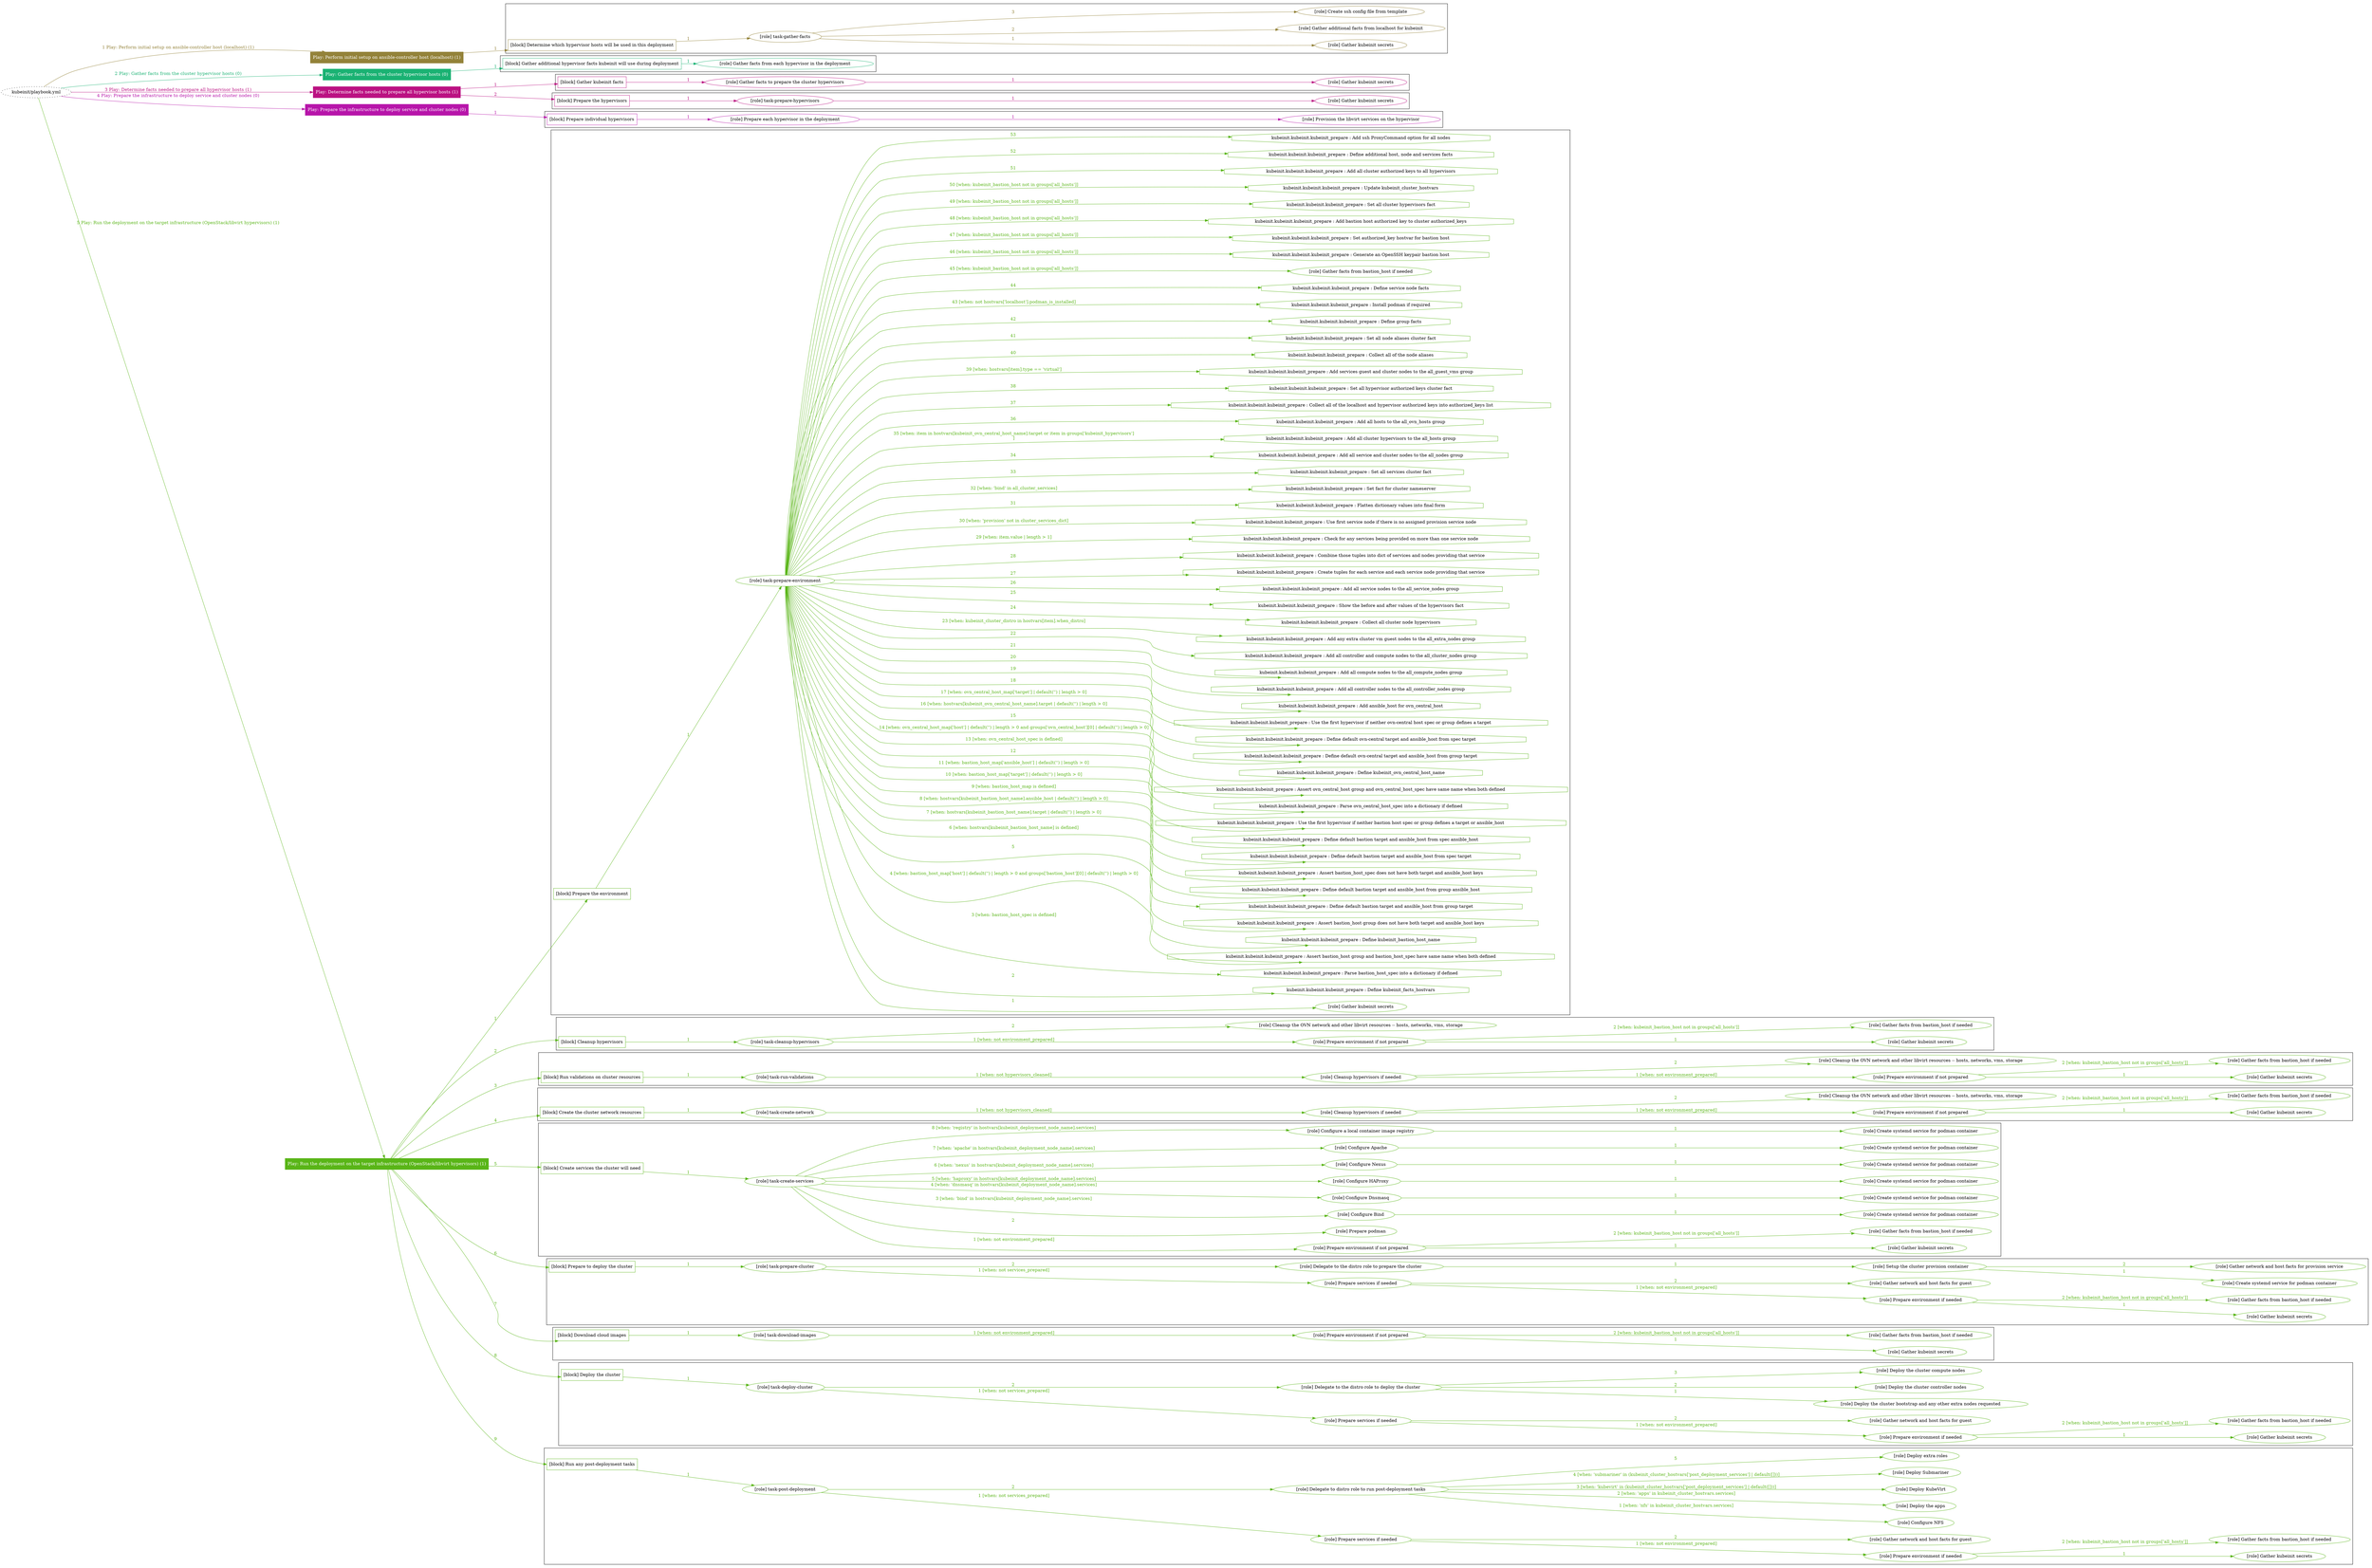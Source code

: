digraph {
	graph [concentrate=true ordering=in rankdir=LR ratio=fill]
	edge [esep=5 sep=10]
	"kubeinit/playbook.yml" [URL="/home/runner/work/kubeinit/kubeinit/kubeinit/playbook.yml" id=playbook_149e3249 style=dotted]
	"kubeinit/playbook.yml" -> play_02fb080f [label="1 Play: Perform initial setup on ansible-controller host (localhost) (1)" color="#938239" fontcolor="#938239" id=edge_play_02fb080f labeltooltip="1 Play: Perform initial setup on ansible-controller host (localhost) (1)" tooltip="1 Play: Perform initial setup on ansible-controller host (localhost) (1)"]
	subgraph "Play: Perform initial setup on ansible-controller host (localhost) (1)" {
		play_02fb080f [label="Play: Perform initial setup on ansible-controller host (localhost) (1)" URL="/home/runner/work/kubeinit/kubeinit/kubeinit/playbook.yml" color="#938239" fontcolor="#ffffff" id=play_02fb080f shape=box style=filled tooltip=localhost]
		play_02fb080f -> block_931e95cf [label=1 color="#938239" fontcolor="#938239" id=edge_block_931e95cf labeltooltip=1 tooltip=1]
		subgraph cluster_block_931e95cf {
			block_931e95cf [label="[block] Determine which hypervisor hosts will be used in this deployment" URL="/home/runner/work/kubeinit/kubeinit/kubeinit/playbook.yml" color="#938239" id=block_931e95cf labeltooltip="Determine which hypervisor hosts will be used in this deployment" shape=box tooltip="Determine which hypervisor hosts will be used in this deployment"]
			block_931e95cf -> role_7932a8f4 [label="1 " color="#938239" fontcolor="#938239" id=edge_role_7932a8f4 labeltooltip="1 " tooltip="1 "]
			subgraph "task-gather-facts" {
				role_7932a8f4 [label="[role] task-gather-facts" URL="/home/runner/work/kubeinit/kubeinit/kubeinit/playbook.yml" color="#938239" id=role_7932a8f4 tooltip="task-gather-facts"]
				role_7932a8f4 -> role_68519b33 [label="1 " color="#938239" fontcolor="#938239" id=edge_role_68519b33 labeltooltip="1 " tooltip="1 "]
				subgraph "Gather kubeinit secrets" {
					role_68519b33 [label="[role] Gather kubeinit secrets" URL="/home/runner/.ansible/collections/ansible_collections/kubeinit/kubeinit/roles/kubeinit_prepare/tasks/build_hypervisors_group.yml" color="#938239" id=role_68519b33 tooltip="Gather kubeinit secrets"]
				}
				role_7932a8f4 -> role_2b349f62 [label="2 " color="#938239" fontcolor="#938239" id=edge_role_2b349f62 labeltooltip="2 " tooltip="2 "]
				subgraph "Gather additional facts from localhost for kubeinit" {
					role_2b349f62 [label="[role] Gather additional facts from localhost for kubeinit" URL="/home/runner/.ansible/collections/ansible_collections/kubeinit/kubeinit/roles/kubeinit_prepare/tasks/build_hypervisors_group.yml" color="#938239" id=role_2b349f62 tooltip="Gather additional facts from localhost for kubeinit"]
				}
				role_7932a8f4 -> role_5506269d [label="3 " color="#938239" fontcolor="#938239" id=edge_role_5506269d labeltooltip="3 " tooltip="3 "]
				subgraph "Create ssh config file from template" {
					role_5506269d [label="[role] Create ssh config file from template" URL="/home/runner/.ansible/collections/ansible_collections/kubeinit/kubeinit/roles/kubeinit_prepare/tasks/build_hypervisors_group.yml" color="#938239" id=role_5506269d tooltip="Create ssh config file from template"]
				}
			}
		}
	}
	"kubeinit/playbook.yml" -> play_457f356f [label="2 Play: Gather facts from the cluster hypervisor hosts (0)" color="#1ab273" fontcolor="#1ab273" id=edge_play_457f356f labeltooltip="2 Play: Gather facts from the cluster hypervisor hosts (0)" tooltip="2 Play: Gather facts from the cluster hypervisor hosts (0)"]
	subgraph "Play: Gather facts from the cluster hypervisor hosts (0)" {
		play_457f356f [label="Play: Gather facts from the cluster hypervisor hosts (0)" URL="/home/runner/work/kubeinit/kubeinit/kubeinit/playbook.yml" color="#1ab273" fontcolor="#ffffff" id=play_457f356f shape=box style=filled tooltip="Play: Gather facts from the cluster hypervisor hosts (0)"]
		play_457f356f -> block_5688b27d [label=1 color="#1ab273" fontcolor="#1ab273" id=edge_block_5688b27d labeltooltip=1 tooltip=1]
		subgraph cluster_block_5688b27d {
			block_5688b27d [label="[block] Gather additional hypervisor facts kubeinit will use during deployment" URL="/home/runner/work/kubeinit/kubeinit/kubeinit/playbook.yml" color="#1ab273" id=block_5688b27d labeltooltip="Gather additional hypervisor facts kubeinit will use during deployment" shape=box tooltip="Gather additional hypervisor facts kubeinit will use during deployment"]
			block_5688b27d -> role_4e6c7a4e [label="1 " color="#1ab273" fontcolor="#1ab273" id=edge_role_4e6c7a4e labeltooltip="1 " tooltip="1 "]
			subgraph "Gather facts from each hypervisor in the deployment" {
				role_4e6c7a4e [label="[role] Gather facts from each hypervisor in the deployment" URL="/home/runner/work/kubeinit/kubeinit/kubeinit/playbook.yml" color="#1ab273" id=role_4e6c7a4e tooltip="Gather facts from each hypervisor in the deployment"]
			}
		}
	}
	"kubeinit/playbook.yml" -> play_8c6afec3 [label="3 Play: Determine facts needed to prepare all hypervisor hosts (1)" color="#bb1182" fontcolor="#bb1182" id=edge_play_8c6afec3 labeltooltip="3 Play: Determine facts needed to prepare all hypervisor hosts (1)" tooltip="3 Play: Determine facts needed to prepare all hypervisor hosts (1)"]
	subgraph "Play: Determine facts needed to prepare all hypervisor hosts (1)" {
		play_8c6afec3 [label="Play: Determine facts needed to prepare all hypervisor hosts (1)" URL="/home/runner/work/kubeinit/kubeinit/kubeinit/playbook.yml" color="#bb1182" fontcolor="#ffffff" id=play_8c6afec3 shape=box style=filled tooltip=localhost]
		play_8c6afec3 -> block_790ae796 [label=1 color="#bb1182" fontcolor="#bb1182" id=edge_block_790ae796 labeltooltip=1 tooltip=1]
		subgraph cluster_block_790ae796 {
			block_790ae796 [label="[block] Gather kubeinit facts" URL="/home/runner/work/kubeinit/kubeinit/kubeinit/playbook.yml" color="#bb1182" id=block_790ae796 labeltooltip="Gather kubeinit facts" shape=box tooltip="Gather kubeinit facts"]
			block_790ae796 -> role_84f74e2e [label="1 " color="#bb1182" fontcolor="#bb1182" id=edge_role_84f74e2e labeltooltip="1 " tooltip="1 "]
			subgraph "Gather facts to prepare the cluster hypervisors" {
				role_84f74e2e [label="[role] Gather facts to prepare the cluster hypervisors" URL="/home/runner/work/kubeinit/kubeinit/kubeinit/playbook.yml" color="#bb1182" id=role_84f74e2e tooltip="Gather facts to prepare the cluster hypervisors"]
				role_84f74e2e -> role_6cdca3e7 [label="1 " color="#bb1182" fontcolor="#bb1182" id=edge_role_6cdca3e7 labeltooltip="1 " tooltip="1 "]
				subgraph "Gather kubeinit secrets" {
					role_6cdca3e7 [label="[role] Gather kubeinit secrets" URL="/home/runner/.ansible/collections/ansible_collections/kubeinit/kubeinit/roles/kubeinit_prepare/tasks/gather_kubeinit_facts.yml" color="#bb1182" id=role_6cdca3e7 tooltip="Gather kubeinit secrets"]
				}
			}
		}
		play_8c6afec3 -> block_7d2d1425 [label=2 color="#bb1182" fontcolor="#bb1182" id=edge_block_7d2d1425 labeltooltip=2 tooltip=2]
		subgraph cluster_block_7d2d1425 {
			block_7d2d1425 [label="[block] Prepare the hypervisors" URL="/home/runner/work/kubeinit/kubeinit/kubeinit/playbook.yml" color="#bb1182" id=block_7d2d1425 labeltooltip="Prepare the hypervisors" shape=box tooltip="Prepare the hypervisors"]
			block_7d2d1425 -> role_76cc1488 [label="1 " color="#bb1182" fontcolor="#bb1182" id=edge_role_76cc1488 labeltooltip="1 " tooltip="1 "]
			subgraph "task-prepare-hypervisors" {
				role_76cc1488 [label="[role] task-prepare-hypervisors" URL="/home/runner/work/kubeinit/kubeinit/kubeinit/playbook.yml" color="#bb1182" id=role_76cc1488 tooltip="task-prepare-hypervisors"]
				role_76cc1488 -> role_c9f5069f [label="1 " color="#bb1182" fontcolor="#bb1182" id=edge_role_c9f5069f labeltooltip="1 " tooltip="1 "]
				subgraph "Gather kubeinit secrets" {
					role_c9f5069f [label="[role] Gather kubeinit secrets" URL="/home/runner/.ansible/collections/ansible_collections/kubeinit/kubeinit/roles/kubeinit_prepare/tasks/gather_kubeinit_facts.yml" color="#bb1182" id=role_c9f5069f tooltip="Gather kubeinit secrets"]
				}
			}
		}
	}
	"kubeinit/playbook.yml" -> play_0878726e [label="4 Play: Prepare the infrastructure to deploy service and cluster nodes (0)" color="#b715aa" fontcolor="#b715aa" id=edge_play_0878726e labeltooltip="4 Play: Prepare the infrastructure to deploy service and cluster nodes (0)" tooltip="4 Play: Prepare the infrastructure to deploy service and cluster nodes (0)"]
	subgraph "Play: Prepare the infrastructure to deploy service and cluster nodes (0)" {
		play_0878726e [label="Play: Prepare the infrastructure to deploy service and cluster nodes (0)" URL="/home/runner/work/kubeinit/kubeinit/kubeinit/playbook.yml" color="#b715aa" fontcolor="#ffffff" id=play_0878726e shape=box style=filled tooltip="Play: Prepare the infrastructure to deploy service and cluster nodes (0)"]
		play_0878726e -> block_6819bb6a [label=1 color="#b715aa" fontcolor="#b715aa" id=edge_block_6819bb6a labeltooltip=1 tooltip=1]
		subgraph cluster_block_6819bb6a {
			block_6819bb6a [label="[block] Prepare individual hypervisors" URL="/home/runner/work/kubeinit/kubeinit/kubeinit/playbook.yml" color="#b715aa" id=block_6819bb6a labeltooltip="Prepare individual hypervisors" shape=box tooltip="Prepare individual hypervisors"]
			block_6819bb6a -> role_676c472f [label="1 " color="#b715aa" fontcolor="#b715aa" id=edge_role_676c472f labeltooltip="1 " tooltip="1 "]
			subgraph "Prepare each hypervisor in the deployment" {
				role_676c472f [label="[role] Prepare each hypervisor in the deployment" URL="/home/runner/work/kubeinit/kubeinit/kubeinit/playbook.yml" color="#b715aa" id=role_676c472f tooltip="Prepare each hypervisor in the deployment"]
				role_676c472f -> role_d79ab8bf [label="1 " color="#b715aa" fontcolor="#b715aa" id=edge_role_d79ab8bf labeltooltip="1 " tooltip="1 "]
				subgraph "Provision the libvirt services on the hypervisor" {
					role_d79ab8bf [label="[role] Provision the libvirt services on the hypervisor" URL="/home/runner/.ansible/collections/ansible_collections/kubeinit/kubeinit/roles/kubeinit_prepare/tasks/prepare_hypervisor.yml" color="#b715aa" id=role_d79ab8bf tooltip="Provision the libvirt services on the hypervisor"]
				}
			}
		}
	}
	"kubeinit/playbook.yml" -> play_62b47bae [label="5 Play: Run the deployment on the target infrastructure (OpenStack/libvirt hypervisors) (1)" color="#59b517" fontcolor="#59b517" id=edge_play_62b47bae labeltooltip="5 Play: Run the deployment on the target infrastructure (OpenStack/libvirt hypervisors) (1)" tooltip="5 Play: Run the deployment on the target infrastructure (OpenStack/libvirt hypervisors) (1)"]
	subgraph "Play: Run the deployment on the target infrastructure (OpenStack/libvirt hypervisors) (1)" {
		play_62b47bae [label="Play: Run the deployment on the target infrastructure (OpenStack/libvirt hypervisors) (1)" URL="/home/runner/work/kubeinit/kubeinit/kubeinit/playbook.yml" color="#59b517" fontcolor="#ffffff" id=play_62b47bae shape=box style=filled tooltip=localhost]
		play_62b47bae -> block_e7e3ed53 [label=1 color="#59b517" fontcolor="#59b517" id=edge_block_e7e3ed53 labeltooltip=1 tooltip=1]
		subgraph cluster_block_e7e3ed53 {
			block_e7e3ed53 [label="[block] Prepare the environment" URL="/home/runner/work/kubeinit/kubeinit/kubeinit/playbook.yml" color="#59b517" id=block_e7e3ed53 labeltooltip="Prepare the environment" shape=box tooltip="Prepare the environment"]
			block_e7e3ed53 -> role_4894ac4d [label="1 " color="#59b517" fontcolor="#59b517" id=edge_role_4894ac4d labeltooltip="1 " tooltip="1 "]
			subgraph "task-prepare-environment" {
				role_4894ac4d [label="[role] task-prepare-environment" URL="/home/runner/work/kubeinit/kubeinit/kubeinit/playbook.yml" color="#59b517" id=role_4894ac4d tooltip="task-prepare-environment"]
				role_4894ac4d -> role_2294ad34 [label="1 " color="#59b517" fontcolor="#59b517" id=edge_role_2294ad34 labeltooltip="1 " tooltip="1 "]
				subgraph "Gather kubeinit secrets" {
					role_2294ad34 [label="[role] Gather kubeinit secrets" URL="/home/runner/.ansible/collections/ansible_collections/kubeinit/kubeinit/roles/kubeinit_prepare/tasks/gather_kubeinit_facts.yml" color="#59b517" id=role_2294ad34 tooltip="Gather kubeinit secrets"]
				}
				task_1d84d399 [label="kubeinit.kubeinit.kubeinit_prepare : Define kubeinit_facts_hostvars" URL="/home/runner/.ansible/collections/ansible_collections/kubeinit/kubeinit/roles/kubeinit_prepare/tasks/main.yml" color="#59b517" id=task_1d84d399 shape=octagon tooltip="kubeinit.kubeinit.kubeinit_prepare : Define kubeinit_facts_hostvars"]
				role_4894ac4d -> task_1d84d399 [label="2 " color="#59b517" fontcolor="#59b517" id=edge_task_1d84d399 labeltooltip="2 " tooltip="2 "]
				task_f43c03e5 [label="kubeinit.kubeinit.kubeinit_prepare : Parse bastion_host_spec into a dictionary if defined" URL="/home/runner/.ansible/collections/ansible_collections/kubeinit/kubeinit/roles/kubeinit_prepare/tasks/main.yml" color="#59b517" id=task_f43c03e5 shape=octagon tooltip="kubeinit.kubeinit.kubeinit_prepare : Parse bastion_host_spec into a dictionary if defined"]
				role_4894ac4d -> task_f43c03e5 [label="3 [when: bastion_host_spec is defined]" color="#59b517" fontcolor="#59b517" id=edge_task_f43c03e5 labeltooltip="3 [when: bastion_host_spec is defined]" tooltip="3 [when: bastion_host_spec is defined]"]
				task_747600f7 [label="kubeinit.kubeinit.kubeinit_prepare : Assert bastion_host group and bastion_host_spec have same name when both defined" URL="/home/runner/.ansible/collections/ansible_collections/kubeinit/kubeinit/roles/kubeinit_prepare/tasks/main.yml" color="#59b517" id=task_747600f7 shape=octagon tooltip="kubeinit.kubeinit.kubeinit_prepare : Assert bastion_host group and bastion_host_spec have same name when both defined"]
				role_4894ac4d -> task_747600f7 [label="4 [when: bastion_host_map['host'] | default('') | length > 0 and groups['bastion_host'][0] | default('') | length > 0]" color="#59b517" fontcolor="#59b517" id=edge_task_747600f7 labeltooltip="4 [when: bastion_host_map['host'] | default('') | length > 0 and groups['bastion_host'][0] | default('') | length > 0]" tooltip="4 [when: bastion_host_map['host'] | default('') | length > 0 and groups['bastion_host'][0] | default('') | length > 0]"]
				task_f4ab2652 [label="kubeinit.kubeinit.kubeinit_prepare : Define kubeinit_bastion_host_name" URL="/home/runner/.ansible/collections/ansible_collections/kubeinit/kubeinit/roles/kubeinit_prepare/tasks/main.yml" color="#59b517" id=task_f4ab2652 shape=octagon tooltip="kubeinit.kubeinit.kubeinit_prepare : Define kubeinit_bastion_host_name"]
				role_4894ac4d -> task_f4ab2652 [label="5 " color="#59b517" fontcolor="#59b517" id=edge_task_f4ab2652 labeltooltip="5 " tooltip="5 "]
				task_0cd5495e [label="kubeinit.kubeinit.kubeinit_prepare : Assert bastion_host group does not have both target and ansible_host keys" URL="/home/runner/.ansible/collections/ansible_collections/kubeinit/kubeinit/roles/kubeinit_prepare/tasks/main.yml" color="#59b517" id=task_0cd5495e shape=octagon tooltip="kubeinit.kubeinit.kubeinit_prepare : Assert bastion_host group does not have both target and ansible_host keys"]
				role_4894ac4d -> task_0cd5495e [label="6 [when: hostvars[kubeinit_bastion_host_name] is defined]" color="#59b517" fontcolor="#59b517" id=edge_task_0cd5495e labeltooltip="6 [when: hostvars[kubeinit_bastion_host_name] is defined]" tooltip="6 [when: hostvars[kubeinit_bastion_host_name] is defined]"]
				task_726cd07d [label="kubeinit.kubeinit.kubeinit_prepare : Define default bastion target and ansible_host from group target" URL="/home/runner/.ansible/collections/ansible_collections/kubeinit/kubeinit/roles/kubeinit_prepare/tasks/main.yml" color="#59b517" id=task_726cd07d shape=octagon tooltip="kubeinit.kubeinit.kubeinit_prepare : Define default bastion target and ansible_host from group target"]
				role_4894ac4d -> task_726cd07d [label="7 [when: hostvars[kubeinit_bastion_host_name].target | default('') | length > 0]" color="#59b517" fontcolor="#59b517" id=edge_task_726cd07d labeltooltip="7 [when: hostvars[kubeinit_bastion_host_name].target | default('') | length > 0]" tooltip="7 [when: hostvars[kubeinit_bastion_host_name].target | default('') | length > 0]"]
				task_f8172c44 [label="kubeinit.kubeinit.kubeinit_prepare : Define default bastion target and ansible_host from group ansible_host" URL="/home/runner/.ansible/collections/ansible_collections/kubeinit/kubeinit/roles/kubeinit_prepare/tasks/main.yml" color="#59b517" id=task_f8172c44 shape=octagon tooltip="kubeinit.kubeinit.kubeinit_prepare : Define default bastion target and ansible_host from group ansible_host"]
				role_4894ac4d -> task_f8172c44 [label="8 [when: hostvars[kubeinit_bastion_host_name].ansible_host | default('') | length > 0]" color="#59b517" fontcolor="#59b517" id=edge_task_f8172c44 labeltooltip="8 [when: hostvars[kubeinit_bastion_host_name].ansible_host | default('') | length > 0]" tooltip="8 [when: hostvars[kubeinit_bastion_host_name].ansible_host | default('') | length > 0]"]
				task_d3ceafcb [label="kubeinit.kubeinit.kubeinit_prepare : Assert bastion_host_spec does not have both target and ansible_host keys" URL="/home/runner/.ansible/collections/ansible_collections/kubeinit/kubeinit/roles/kubeinit_prepare/tasks/main.yml" color="#59b517" id=task_d3ceafcb shape=octagon tooltip="kubeinit.kubeinit.kubeinit_prepare : Assert bastion_host_spec does not have both target and ansible_host keys"]
				role_4894ac4d -> task_d3ceafcb [label="9 [when: bastion_host_map is defined]" color="#59b517" fontcolor="#59b517" id=edge_task_d3ceafcb labeltooltip="9 [when: bastion_host_map is defined]" tooltip="9 [when: bastion_host_map is defined]"]
				task_eab6df13 [label="kubeinit.kubeinit.kubeinit_prepare : Define default bastion target and ansible_host from spec target" URL="/home/runner/.ansible/collections/ansible_collections/kubeinit/kubeinit/roles/kubeinit_prepare/tasks/main.yml" color="#59b517" id=task_eab6df13 shape=octagon tooltip="kubeinit.kubeinit.kubeinit_prepare : Define default bastion target and ansible_host from spec target"]
				role_4894ac4d -> task_eab6df13 [label="10 [when: bastion_host_map['target'] | default('') | length > 0]" color="#59b517" fontcolor="#59b517" id=edge_task_eab6df13 labeltooltip="10 [when: bastion_host_map['target'] | default('') | length > 0]" tooltip="10 [when: bastion_host_map['target'] | default('') | length > 0]"]
				task_b3be47d1 [label="kubeinit.kubeinit.kubeinit_prepare : Define default bastion target and ansible_host from spec ansible_host" URL="/home/runner/.ansible/collections/ansible_collections/kubeinit/kubeinit/roles/kubeinit_prepare/tasks/main.yml" color="#59b517" id=task_b3be47d1 shape=octagon tooltip="kubeinit.kubeinit.kubeinit_prepare : Define default bastion target and ansible_host from spec ansible_host"]
				role_4894ac4d -> task_b3be47d1 [label="11 [when: bastion_host_map['ansible_host'] | default('') | length > 0]" color="#59b517" fontcolor="#59b517" id=edge_task_b3be47d1 labeltooltip="11 [when: bastion_host_map['ansible_host'] | default('') | length > 0]" tooltip="11 [when: bastion_host_map['ansible_host'] | default('') | length > 0]"]
				task_b5c9a7b1 [label="kubeinit.kubeinit.kubeinit_prepare : Use the first hypervisor if neither bastion host spec or group defines a target or ansible_host" URL="/home/runner/.ansible/collections/ansible_collections/kubeinit/kubeinit/roles/kubeinit_prepare/tasks/main.yml" color="#59b517" id=task_b5c9a7b1 shape=octagon tooltip="kubeinit.kubeinit.kubeinit_prepare : Use the first hypervisor if neither bastion host spec or group defines a target or ansible_host"]
				role_4894ac4d -> task_b5c9a7b1 [label="12 " color="#59b517" fontcolor="#59b517" id=edge_task_b5c9a7b1 labeltooltip="12 " tooltip="12 "]
				task_9e46e31b [label="kubeinit.kubeinit.kubeinit_prepare : Parse ovn_central_host_spec into a dictionary if defined" URL="/home/runner/.ansible/collections/ansible_collections/kubeinit/kubeinit/roles/kubeinit_prepare/tasks/main.yml" color="#59b517" id=task_9e46e31b shape=octagon tooltip="kubeinit.kubeinit.kubeinit_prepare : Parse ovn_central_host_spec into a dictionary if defined"]
				role_4894ac4d -> task_9e46e31b [label="13 [when: ovn_central_host_spec is defined]" color="#59b517" fontcolor="#59b517" id=edge_task_9e46e31b labeltooltip="13 [when: ovn_central_host_spec is defined]" tooltip="13 [when: ovn_central_host_spec is defined]"]
				task_0ebcb5f7 [label="kubeinit.kubeinit.kubeinit_prepare : Assert ovn_central_host group and ovn_central_host_spec have same name when both defined" URL="/home/runner/.ansible/collections/ansible_collections/kubeinit/kubeinit/roles/kubeinit_prepare/tasks/main.yml" color="#59b517" id=task_0ebcb5f7 shape=octagon tooltip="kubeinit.kubeinit.kubeinit_prepare : Assert ovn_central_host group and ovn_central_host_spec have same name when both defined"]
				role_4894ac4d -> task_0ebcb5f7 [label="14 [when: ovn_central_host_map['host'] | default('') | length > 0 and groups['ovn_central_host'][0] | default('') | length > 0]" color="#59b517" fontcolor="#59b517" id=edge_task_0ebcb5f7 labeltooltip="14 [when: ovn_central_host_map['host'] | default('') | length > 0 and groups['ovn_central_host'][0] | default('') | length > 0]" tooltip="14 [when: ovn_central_host_map['host'] | default('') | length > 0 and groups['ovn_central_host'][0] | default('') | length > 0]"]
				task_0acafea5 [label="kubeinit.kubeinit.kubeinit_prepare : Define kubeinit_ovn_central_host_name" URL="/home/runner/.ansible/collections/ansible_collections/kubeinit/kubeinit/roles/kubeinit_prepare/tasks/main.yml" color="#59b517" id=task_0acafea5 shape=octagon tooltip="kubeinit.kubeinit.kubeinit_prepare : Define kubeinit_ovn_central_host_name"]
				role_4894ac4d -> task_0acafea5 [label="15 " color="#59b517" fontcolor="#59b517" id=edge_task_0acafea5 labeltooltip="15 " tooltip="15 "]
				task_53a7404a [label="kubeinit.kubeinit.kubeinit_prepare : Define default ovn-central target and ansible_host from group target" URL="/home/runner/.ansible/collections/ansible_collections/kubeinit/kubeinit/roles/kubeinit_prepare/tasks/main.yml" color="#59b517" id=task_53a7404a shape=octagon tooltip="kubeinit.kubeinit.kubeinit_prepare : Define default ovn-central target and ansible_host from group target"]
				role_4894ac4d -> task_53a7404a [label="16 [when: hostvars[kubeinit_ovn_central_host_name].target | default('') | length > 0]" color="#59b517" fontcolor="#59b517" id=edge_task_53a7404a labeltooltip="16 [when: hostvars[kubeinit_ovn_central_host_name].target | default('') | length > 0]" tooltip="16 [when: hostvars[kubeinit_ovn_central_host_name].target | default('') | length > 0]"]
				task_5e4bc997 [label="kubeinit.kubeinit.kubeinit_prepare : Define default ovn-central target and ansible_host from spec target" URL="/home/runner/.ansible/collections/ansible_collections/kubeinit/kubeinit/roles/kubeinit_prepare/tasks/main.yml" color="#59b517" id=task_5e4bc997 shape=octagon tooltip="kubeinit.kubeinit.kubeinit_prepare : Define default ovn-central target and ansible_host from spec target"]
				role_4894ac4d -> task_5e4bc997 [label="17 [when: ovn_central_host_map['target'] | default('') | length > 0]" color="#59b517" fontcolor="#59b517" id=edge_task_5e4bc997 labeltooltip="17 [when: ovn_central_host_map['target'] | default('') | length > 0]" tooltip="17 [when: ovn_central_host_map['target'] | default('') | length > 0]"]
				task_09a76a4f [label="kubeinit.kubeinit.kubeinit_prepare : Use the first hypervisor if neither ovn-central host spec or group defines a target" URL="/home/runner/.ansible/collections/ansible_collections/kubeinit/kubeinit/roles/kubeinit_prepare/tasks/main.yml" color="#59b517" id=task_09a76a4f shape=octagon tooltip="kubeinit.kubeinit.kubeinit_prepare : Use the first hypervisor if neither ovn-central host spec or group defines a target"]
				role_4894ac4d -> task_09a76a4f [label="18 " color="#59b517" fontcolor="#59b517" id=edge_task_09a76a4f labeltooltip="18 " tooltip="18 "]
				task_162b186d [label="kubeinit.kubeinit.kubeinit_prepare : Add ansible_host for ovn_central_host" URL="/home/runner/.ansible/collections/ansible_collections/kubeinit/kubeinit/roles/kubeinit_prepare/tasks/main.yml" color="#59b517" id=task_162b186d shape=octagon tooltip="kubeinit.kubeinit.kubeinit_prepare : Add ansible_host for ovn_central_host"]
				role_4894ac4d -> task_162b186d [label="19 " color="#59b517" fontcolor="#59b517" id=edge_task_162b186d labeltooltip="19 " tooltip="19 "]
				task_c024d859 [label="kubeinit.kubeinit.kubeinit_prepare : Add all controller nodes to the all_controller_nodes group" URL="/home/runner/.ansible/collections/ansible_collections/kubeinit/kubeinit/roles/kubeinit_prepare/tasks/prepare_groups.yml" color="#59b517" id=task_c024d859 shape=octagon tooltip="kubeinit.kubeinit.kubeinit_prepare : Add all controller nodes to the all_controller_nodes group"]
				role_4894ac4d -> task_c024d859 [label="20 " color="#59b517" fontcolor="#59b517" id=edge_task_c024d859 labeltooltip="20 " tooltip="20 "]
				task_29f4676c [label="kubeinit.kubeinit.kubeinit_prepare : Add all compute nodes to the all_compute_nodes group" URL="/home/runner/.ansible/collections/ansible_collections/kubeinit/kubeinit/roles/kubeinit_prepare/tasks/prepare_groups.yml" color="#59b517" id=task_29f4676c shape=octagon tooltip="kubeinit.kubeinit.kubeinit_prepare : Add all compute nodes to the all_compute_nodes group"]
				role_4894ac4d -> task_29f4676c [label="21 " color="#59b517" fontcolor="#59b517" id=edge_task_29f4676c labeltooltip="21 " tooltip="21 "]
				task_1abde7af [label="kubeinit.kubeinit.kubeinit_prepare : Add all controller and compute nodes to the all_cluster_nodes group" URL="/home/runner/.ansible/collections/ansible_collections/kubeinit/kubeinit/roles/kubeinit_prepare/tasks/prepare_groups.yml" color="#59b517" id=task_1abde7af shape=octagon tooltip="kubeinit.kubeinit.kubeinit_prepare : Add all controller and compute nodes to the all_cluster_nodes group"]
				role_4894ac4d -> task_1abde7af [label="22 " color="#59b517" fontcolor="#59b517" id=edge_task_1abde7af labeltooltip="22 " tooltip="22 "]
				task_affd4f27 [label="kubeinit.kubeinit.kubeinit_prepare : Add any extra cluster vm guest nodes to the all_extra_nodes group" URL="/home/runner/.ansible/collections/ansible_collections/kubeinit/kubeinit/roles/kubeinit_prepare/tasks/prepare_groups.yml" color="#59b517" id=task_affd4f27 shape=octagon tooltip="kubeinit.kubeinit.kubeinit_prepare : Add any extra cluster vm guest nodes to the all_extra_nodes group"]
				role_4894ac4d -> task_affd4f27 [label="23 [when: kubeinit_cluster_distro in hostvars[item].when_distro]" color="#59b517" fontcolor="#59b517" id=edge_task_affd4f27 labeltooltip="23 [when: kubeinit_cluster_distro in hostvars[item].when_distro]" tooltip="23 [when: kubeinit_cluster_distro in hostvars[item].when_distro]"]
				task_d6ab365c [label="kubeinit.kubeinit.kubeinit_prepare : Collect all cluster node hypervisors" URL="/home/runner/.ansible/collections/ansible_collections/kubeinit/kubeinit/roles/kubeinit_prepare/tasks/prepare_groups.yml" color="#59b517" id=task_d6ab365c shape=octagon tooltip="kubeinit.kubeinit.kubeinit_prepare : Collect all cluster node hypervisors"]
				role_4894ac4d -> task_d6ab365c [label="24 " color="#59b517" fontcolor="#59b517" id=edge_task_d6ab365c labeltooltip="24 " tooltip="24 "]
				task_ff93b916 [label="kubeinit.kubeinit.kubeinit_prepare : Show the before and after values of the hypervisors fact" URL="/home/runner/.ansible/collections/ansible_collections/kubeinit/kubeinit/roles/kubeinit_prepare/tasks/prepare_groups.yml" color="#59b517" id=task_ff93b916 shape=octagon tooltip="kubeinit.kubeinit.kubeinit_prepare : Show the before and after values of the hypervisors fact"]
				role_4894ac4d -> task_ff93b916 [label="25 " color="#59b517" fontcolor="#59b517" id=edge_task_ff93b916 labeltooltip="25 " tooltip="25 "]
				task_ea0b72ec [label="kubeinit.kubeinit.kubeinit_prepare : Add all service nodes to the all_service_nodes group" URL="/home/runner/.ansible/collections/ansible_collections/kubeinit/kubeinit/roles/kubeinit_prepare/tasks/prepare_groups.yml" color="#59b517" id=task_ea0b72ec shape=octagon tooltip="kubeinit.kubeinit.kubeinit_prepare : Add all service nodes to the all_service_nodes group"]
				role_4894ac4d -> task_ea0b72ec [label="26 " color="#59b517" fontcolor="#59b517" id=edge_task_ea0b72ec labeltooltip="26 " tooltip="26 "]
				task_8c12cc51 [label="kubeinit.kubeinit.kubeinit_prepare : Create tuples for each service and each service node providing that service" URL="/home/runner/.ansible/collections/ansible_collections/kubeinit/kubeinit/roles/kubeinit_prepare/tasks/prepare_groups.yml" color="#59b517" id=task_8c12cc51 shape=octagon tooltip="kubeinit.kubeinit.kubeinit_prepare : Create tuples for each service and each service node providing that service"]
				role_4894ac4d -> task_8c12cc51 [label="27 " color="#59b517" fontcolor="#59b517" id=edge_task_8c12cc51 labeltooltip="27 " tooltip="27 "]
				task_4059c5e6 [label="kubeinit.kubeinit.kubeinit_prepare : Combine those tuples into dict of services and nodes providing that service" URL="/home/runner/.ansible/collections/ansible_collections/kubeinit/kubeinit/roles/kubeinit_prepare/tasks/prepare_groups.yml" color="#59b517" id=task_4059c5e6 shape=octagon tooltip="kubeinit.kubeinit.kubeinit_prepare : Combine those tuples into dict of services and nodes providing that service"]
				role_4894ac4d -> task_4059c5e6 [label="28 " color="#59b517" fontcolor="#59b517" id=edge_task_4059c5e6 labeltooltip="28 " tooltip="28 "]
				task_764213c3 [label="kubeinit.kubeinit.kubeinit_prepare : Check for any services being provided on more than one service node" URL="/home/runner/.ansible/collections/ansible_collections/kubeinit/kubeinit/roles/kubeinit_prepare/tasks/prepare_groups.yml" color="#59b517" id=task_764213c3 shape=octagon tooltip="kubeinit.kubeinit.kubeinit_prepare : Check for any services being provided on more than one service node"]
				role_4894ac4d -> task_764213c3 [label="29 [when: item.value | length > 1]" color="#59b517" fontcolor="#59b517" id=edge_task_764213c3 labeltooltip="29 [when: item.value | length > 1]" tooltip="29 [when: item.value | length > 1]"]
				task_98bb150b [label="kubeinit.kubeinit.kubeinit_prepare : Use first service node if there is no assigned provision service node" URL="/home/runner/.ansible/collections/ansible_collections/kubeinit/kubeinit/roles/kubeinit_prepare/tasks/prepare_groups.yml" color="#59b517" id=task_98bb150b shape=octagon tooltip="kubeinit.kubeinit.kubeinit_prepare : Use first service node if there is no assigned provision service node"]
				role_4894ac4d -> task_98bb150b [label="30 [when: 'provision' not in cluster_services_dict]" color="#59b517" fontcolor="#59b517" id=edge_task_98bb150b labeltooltip="30 [when: 'provision' not in cluster_services_dict]" tooltip="30 [when: 'provision' not in cluster_services_dict]"]
				task_5134a302 [label="kubeinit.kubeinit.kubeinit_prepare : Flatten dictionary values into final form" URL="/home/runner/.ansible/collections/ansible_collections/kubeinit/kubeinit/roles/kubeinit_prepare/tasks/prepare_groups.yml" color="#59b517" id=task_5134a302 shape=octagon tooltip="kubeinit.kubeinit.kubeinit_prepare : Flatten dictionary values into final form"]
				role_4894ac4d -> task_5134a302 [label="31 " color="#59b517" fontcolor="#59b517" id=edge_task_5134a302 labeltooltip="31 " tooltip="31 "]
				task_7b997e9f [label="kubeinit.kubeinit.kubeinit_prepare : Set fact for cluster nameserver" URL="/home/runner/.ansible/collections/ansible_collections/kubeinit/kubeinit/roles/kubeinit_prepare/tasks/prepare_groups.yml" color="#59b517" id=task_7b997e9f shape=octagon tooltip="kubeinit.kubeinit.kubeinit_prepare : Set fact for cluster nameserver"]
				role_4894ac4d -> task_7b997e9f [label="32 [when: 'bind' in all_cluster_services]" color="#59b517" fontcolor="#59b517" id=edge_task_7b997e9f labeltooltip="32 [when: 'bind' in all_cluster_services]" tooltip="32 [when: 'bind' in all_cluster_services]"]
				task_f88ef959 [label="kubeinit.kubeinit.kubeinit_prepare : Set all services cluster fact" URL="/home/runner/.ansible/collections/ansible_collections/kubeinit/kubeinit/roles/kubeinit_prepare/tasks/prepare_groups.yml" color="#59b517" id=task_f88ef959 shape=octagon tooltip="kubeinit.kubeinit.kubeinit_prepare : Set all services cluster fact"]
				role_4894ac4d -> task_f88ef959 [label="33 " color="#59b517" fontcolor="#59b517" id=edge_task_f88ef959 labeltooltip="33 " tooltip="33 "]
				task_e2e734b2 [label="kubeinit.kubeinit.kubeinit_prepare : Add all service and cluster nodes to the all_nodes group" URL="/home/runner/.ansible/collections/ansible_collections/kubeinit/kubeinit/roles/kubeinit_prepare/tasks/prepare_groups.yml" color="#59b517" id=task_e2e734b2 shape=octagon tooltip="kubeinit.kubeinit.kubeinit_prepare : Add all service and cluster nodes to the all_nodes group"]
				role_4894ac4d -> task_e2e734b2 [label="34 " color="#59b517" fontcolor="#59b517" id=edge_task_e2e734b2 labeltooltip="34 " tooltip="34 "]
				task_bc186159 [label="kubeinit.kubeinit.kubeinit_prepare : Add all cluster hypervisors to the all_hosts group" URL="/home/runner/.ansible/collections/ansible_collections/kubeinit/kubeinit/roles/kubeinit_prepare/tasks/prepare_groups.yml" color="#59b517" id=task_bc186159 shape=octagon tooltip="kubeinit.kubeinit.kubeinit_prepare : Add all cluster hypervisors to the all_hosts group"]
				role_4894ac4d -> task_bc186159 [label="35 [when: item in hostvars[kubeinit_ovn_central_host_name].target or item in groups['kubeinit_hypervisors']
]" color="#59b517" fontcolor="#59b517" id=edge_task_bc186159 labeltooltip="35 [when: item in hostvars[kubeinit_ovn_central_host_name].target or item in groups['kubeinit_hypervisors']
]" tooltip="35 [when: item in hostvars[kubeinit_ovn_central_host_name].target or item in groups['kubeinit_hypervisors']
]"]
				task_c3ed7cdb [label="kubeinit.kubeinit.kubeinit_prepare : Add all hosts to the all_ovn_hosts group" URL="/home/runner/.ansible/collections/ansible_collections/kubeinit/kubeinit/roles/kubeinit_prepare/tasks/prepare_groups.yml" color="#59b517" id=task_c3ed7cdb shape=octagon tooltip="kubeinit.kubeinit.kubeinit_prepare : Add all hosts to the all_ovn_hosts group"]
				role_4894ac4d -> task_c3ed7cdb [label="36 " color="#59b517" fontcolor="#59b517" id=edge_task_c3ed7cdb labeltooltip="36 " tooltip="36 "]
				task_49b28746 [label="kubeinit.kubeinit.kubeinit_prepare : Collect all of the localhost and hypervisor authorized keys into authorized_keys list" URL="/home/runner/.ansible/collections/ansible_collections/kubeinit/kubeinit/roles/kubeinit_prepare/tasks/prepare_groups.yml" color="#59b517" id=task_49b28746 shape=octagon tooltip="kubeinit.kubeinit.kubeinit_prepare : Collect all of the localhost and hypervisor authorized keys into authorized_keys list"]
				role_4894ac4d -> task_49b28746 [label="37 " color="#59b517" fontcolor="#59b517" id=edge_task_49b28746 labeltooltip="37 " tooltip="37 "]
				task_93471a00 [label="kubeinit.kubeinit.kubeinit_prepare : Set all hypervisor authorized keys cluster fact" URL="/home/runner/.ansible/collections/ansible_collections/kubeinit/kubeinit/roles/kubeinit_prepare/tasks/prepare_groups.yml" color="#59b517" id=task_93471a00 shape=octagon tooltip="kubeinit.kubeinit.kubeinit_prepare : Set all hypervisor authorized keys cluster fact"]
				role_4894ac4d -> task_93471a00 [label="38 " color="#59b517" fontcolor="#59b517" id=edge_task_93471a00 labeltooltip="38 " tooltip="38 "]
				task_de4c1bee [label="kubeinit.kubeinit.kubeinit_prepare : Add services guest and cluster nodes to the all_guest_vms group" URL="/home/runner/.ansible/collections/ansible_collections/kubeinit/kubeinit/roles/kubeinit_prepare/tasks/prepare_groups.yml" color="#59b517" id=task_de4c1bee shape=octagon tooltip="kubeinit.kubeinit.kubeinit_prepare : Add services guest and cluster nodes to the all_guest_vms group"]
				role_4894ac4d -> task_de4c1bee [label="39 [when: hostvars[item].type == 'virtual']" color="#59b517" fontcolor="#59b517" id=edge_task_de4c1bee labeltooltip="39 [when: hostvars[item].type == 'virtual']" tooltip="39 [when: hostvars[item].type == 'virtual']"]
				task_132cf38c [label="kubeinit.kubeinit.kubeinit_prepare : Collect all of the node aliases" URL="/home/runner/.ansible/collections/ansible_collections/kubeinit/kubeinit/roles/kubeinit_prepare/tasks/prepare_groups.yml" color="#59b517" id=task_132cf38c shape=octagon tooltip="kubeinit.kubeinit.kubeinit_prepare : Collect all of the node aliases"]
				role_4894ac4d -> task_132cf38c [label="40 " color="#59b517" fontcolor="#59b517" id=edge_task_132cf38c labeltooltip="40 " tooltip="40 "]
				task_d82b3b6f [label="kubeinit.kubeinit.kubeinit_prepare : Set all node aliases cluster fact" URL="/home/runner/.ansible/collections/ansible_collections/kubeinit/kubeinit/roles/kubeinit_prepare/tasks/prepare_groups.yml" color="#59b517" id=task_d82b3b6f shape=octagon tooltip="kubeinit.kubeinit.kubeinit_prepare : Set all node aliases cluster fact"]
				role_4894ac4d -> task_d82b3b6f [label="41 " color="#59b517" fontcolor="#59b517" id=edge_task_d82b3b6f labeltooltip="41 " tooltip="41 "]
				task_2badf53f [label="kubeinit.kubeinit.kubeinit_prepare : Define group facts" URL="/home/runner/.ansible/collections/ansible_collections/kubeinit/kubeinit/roles/kubeinit_prepare/tasks/main.yml" color="#59b517" id=task_2badf53f shape=octagon tooltip="kubeinit.kubeinit.kubeinit_prepare : Define group facts"]
				role_4894ac4d -> task_2badf53f [label="42 " color="#59b517" fontcolor="#59b517" id=edge_task_2badf53f labeltooltip="42 " tooltip="42 "]
				task_07183d44 [label="kubeinit.kubeinit.kubeinit_prepare : Install podman if required" URL="/home/runner/.ansible/collections/ansible_collections/kubeinit/kubeinit/roles/kubeinit_prepare/tasks/main.yml" color="#59b517" id=task_07183d44 shape=octagon tooltip="kubeinit.kubeinit.kubeinit_prepare : Install podman if required"]
				role_4894ac4d -> task_07183d44 [label="43 [when: not hostvars['localhost'].podman_is_installed]" color="#59b517" fontcolor="#59b517" id=edge_task_07183d44 labeltooltip="43 [when: not hostvars['localhost'].podman_is_installed]" tooltip="43 [when: not hostvars['localhost'].podman_is_installed]"]
				task_4db1d008 [label="kubeinit.kubeinit.kubeinit_prepare : Define service node facts" URL="/home/runner/.ansible/collections/ansible_collections/kubeinit/kubeinit/roles/kubeinit_prepare/tasks/main.yml" color="#59b517" id=task_4db1d008 shape=octagon tooltip="kubeinit.kubeinit.kubeinit_prepare : Define service node facts"]
				role_4894ac4d -> task_4db1d008 [label="44 " color="#59b517" fontcolor="#59b517" id=edge_task_4db1d008 labeltooltip="44 " tooltip="44 "]
				role_4894ac4d -> role_e59d9e76 [label="45 [when: kubeinit_bastion_host not in groups['all_hosts']]" color="#59b517" fontcolor="#59b517" id=edge_role_e59d9e76 labeltooltip="45 [when: kubeinit_bastion_host not in groups['all_hosts']]" tooltip="45 [when: kubeinit_bastion_host not in groups['all_hosts']]"]
				subgraph "Gather facts from bastion_host if needed" {
					role_e59d9e76 [label="[role] Gather facts from bastion_host if needed" URL="/home/runner/.ansible/collections/ansible_collections/kubeinit/kubeinit/roles/kubeinit_prepare/tasks/main.yml" color="#59b517" id=role_e59d9e76 tooltip="Gather facts from bastion_host if needed"]
				}
				task_e91c2df8 [label="kubeinit.kubeinit.kubeinit_prepare : Generate an OpenSSH keypair bastion host" URL="/home/runner/.ansible/collections/ansible_collections/kubeinit/kubeinit/roles/kubeinit_prepare/tasks/main.yml" color="#59b517" id=task_e91c2df8 shape=octagon tooltip="kubeinit.kubeinit.kubeinit_prepare : Generate an OpenSSH keypair bastion host"]
				role_4894ac4d -> task_e91c2df8 [label="46 [when: kubeinit_bastion_host not in groups['all_hosts']]" color="#59b517" fontcolor="#59b517" id=edge_task_e91c2df8 labeltooltip="46 [when: kubeinit_bastion_host not in groups['all_hosts']]" tooltip="46 [when: kubeinit_bastion_host not in groups['all_hosts']]"]
				task_69da9854 [label="kubeinit.kubeinit.kubeinit_prepare : Set authorized_key hostvar for bastion host" URL="/home/runner/.ansible/collections/ansible_collections/kubeinit/kubeinit/roles/kubeinit_prepare/tasks/main.yml" color="#59b517" id=task_69da9854 shape=octagon tooltip="kubeinit.kubeinit.kubeinit_prepare : Set authorized_key hostvar for bastion host"]
				role_4894ac4d -> task_69da9854 [label="47 [when: kubeinit_bastion_host not in groups['all_hosts']]" color="#59b517" fontcolor="#59b517" id=edge_task_69da9854 labeltooltip="47 [when: kubeinit_bastion_host not in groups['all_hosts']]" tooltip="47 [when: kubeinit_bastion_host not in groups['all_hosts']]"]
				task_da3e1943 [label="kubeinit.kubeinit.kubeinit_prepare : Add bastion host authorized key to cluster authorized_keys" URL="/home/runner/.ansible/collections/ansible_collections/kubeinit/kubeinit/roles/kubeinit_prepare/tasks/main.yml" color="#59b517" id=task_da3e1943 shape=octagon tooltip="kubeinit.kubeinit.kubeinit_prepare : Add bastion host authorized key to cluster authorized_keys"]
				role_4894ac4d -> task_da3e1943 [label="48 [when: kubeinit_bastion_host not in groups['all_hosts']]" color="#59b517" fontcolor="#59b517" id=edge_task_da3e1943 labeltooltip="48 [when: kubeinit_bastion_host not in groups['all_hosts']]" tooltip="48 [when: kubeinit_bastion_host not in groups['all_hosts']]"]
				task_a449ff68 [label="kubeinit.kubeinit.kubeinit_prepare : Set all cluster hypervisors fact" URL="/home/runner/.ansible/collections/ansible_collections/kubeinit/kubeinit/roles/kubeinit_prepare/tasks/main.yml" color="#59b517" id=task_a449ff68 shape=octagon tooltip="kubeinit.kubeinit.kubeinit_prepare : Set all cluster hypervisors fact"]
				role_4894ac4d -> task_a449ff68 [label="49 [when: kubeinit_bastion_host not in groups['all_hosts']]" color="#59b517" fontcolor="#59b517" id=edge_task_a449ff68 labeltooltip="49 [when: kubeinit_bastion_host not in groups['all_hosts']]" tooltip="49 [when: kubeinit_bastion_host not in groups['all_hosts']]"]
				task_49ab52ef [label="kubeinit.kubeinit.kubeinit_prepare : Update kubeinit_cluster_hostvars" URL="/home/runner/.ansible/collections/ansible_collections/kubeinit/kubeinit/roles/kubeinit_prepare/tasks/main.yml" color="#59b517" id=task_49ab52ef shape=octagon tooltip="kubeinit.kubeinit.kubeinit_prepare : Update kubeinit_cluster_hostvars"]
				role_4894ac4d -> task_49ab52ef [label="50 [when: kubeinit_bastion_host not in groups['all_hosts']]" color="#59b517" fontcolor="#59b517" id=edge_task_49ab52ef labeltooltip="50 [when: kubeinit_bastion_host not in groups['all_hosts']]" tooltip="50 [when: kubeinit_bastion_host not in groups['all_hosts']]"]
				task_4591c71e [label="kubeinit.kubeinit.kubeinit_prepare : Add all cluster authorized keys to all hypervisors" URL="/home/runner/.ansible/collections/ansible_collections/kubeinit/kubeinit/roles/kubeinit_prepare/tasks/main.yml" color="#59b517" id=task_4591c71e shape=octagon tooltip="kubeinit.kubeinit.kubeinit_prepare : Add all cluster authorized keys to all hypervisors"]
				role_4894ac4d -> task_4591c71e [label="51 " color="#59b517" fontcolor="#59b517" id=edge_task_4591c71e labeltooltip="51 " tooltip="51 "]
				task_725cf876 [label="kubeinit.kubeinit.kubeinit_prepare : Define additional host, node and services facts" URL="/home/runner/.ansible/collections/ansible_collections/kubeinit/kubeinit/roles/kubeinit_prepare/tasks/main.yml" color="#59b517" id=task_725cf876 shape=octagon tooltip="kubeinit.kubeinit.kubeinit_prepare : Define additional host, node and services facts"]
				role_4894ac4d -> task_725cf876 [label="52 " color="#59b517" fontcolor="#59b517" id=edge_task_725cf876 labeltooltip="52 " tooltip="52 "]
				task_8dac51c4 [label="kubeinit.kubeinit.kubeinit_prepare : Add ssh ProxyCommand option for all nodes" URL="/home/runner/.ansible/collections/ansible_collections/kubeinit/kubeinit/roles/kubeinit_prepare/tasks/main.yml" color="#59b517" id=task_8dac51c4 shape=octagon tooltip="kubeinit.kubeinit.kubeinit_prepare : Add ssh ProxyCommand option for all nodes"]
				role_4894ac4d -> task_8dac51c4 [label="53 " color="#59b517" fontcolor="#59b517" id=edge_task_8dac51c4 labeltooltip="53 " tooltip="53 "]
			}
		}
		play_62b47bae -> block_5f1ab508 [label=2 color="#59b517" fontcolor="#59b517" id=edge_block_5f1ab508 labeltooltip=2 tooltip=2]
		subgraph cluster_block_5f1ab508 {
			block_5f1ab508 [label="[block] Cleanup hypervisors" URL="/home/runner/work/kubeinit/kubeinit/kubeinit/playbook.yml" color="#59b517" id=block_5f1ab508 labeltooltip="Cleanup hypervisors" shape=box tooltip="Cleanup hypervisors"]
			block_5f1ab508 -> role_a6944894 [label="1 " color="#59b517" fontcolor="#59b517" id=edge_role_a6944894 labeltooltip="1 " tooltip="1 "]
			subgraph "task-cleanup-hypervisors" {
				role_a6944894 [label="[role] task-cleanup-hypervisors" URL="/home/runner/work/kubeinit/kubeinit/kubeinit/playbook.yml" color="#59b517" id=role_a6944894 tooltip="task-cleanup-hypervisors"]
				role_a6944894 -> role_7801ecfd [label="1 [when: not environment_prepared]" color="#59b517" fontcolor="#59b517" id=edge_role_7801ecfd labeltooltip="1 [when: not environment_prepared]" tooltip="1 [when: not environment_prepared]"]
				subgraph "Prepare environment if not prepared" {
					role_7801ecfd [label="[role] Prepare environment if not prepared" URL="/home/runner/.ansible/collections/ansible_collections/kubeinit/kubeinit/roles/kubeinit_libvirt/tasks/cleanup_hypervisors.yml" color="#59b517" id=role_7801ecfd tooltip="Prepare environment if not prepared"]
					role_7801ecfd -> role_a586a88a [label="1 " color="#59b517" fontcolor="#59b517" id=edge_role_a586a88a labeltooltip="1 " tooltip="1 "]
					subgraph "Gather kubeinit secrets" {
						role_a586a88a [label="[role] Gather kubeinit secrets" URL="/home/runner/.ansible/collections/ansible_collections/kubeinit/kubeinit/roles/kubeinit_prepare/tasks/gather_kubeinit_facts.yml" color="#59b517" id=role_a586a88a tooltip="Gather kubeinit secrets"]
					}
					role_7801ecfd -> role_26d0ca54 [label="2 [when: kubeinit_bastion_host not in groups['all_hosts']]" color="#59b517" fontcolor="#59b517" id=edge_role_26d0ca54 labeltooltip="2 [when: kubeinit_bastion_host not in groups['all_hosts']]" tooltip="2 [when: kubeinit_bastion_host not in groups['all_hosts']]"]
					subgraph "Gather facts from bastion_host if needed" {
						role_26d0ca54 [label="[role] Gather facts from bastion_host if needed" URL="/home/runner/.ansible/collections/ansible_collections/kubeinit/kubeinit/roles/kubeinit_prepare/tasks/main.yml" color="#59b517" id=role_26d0ca54 tooltip="Gather facts from bastion_host if needed"]
					}
				}
				role_a6944894 -> role_b440cb49 [label="2 " color="#59b517" fontcolor="#59b517" id=edge_role_b440cb49 labeltooltip="2 " tooltip="2 "]
				subgraph "Cleanup the OVN network and other libvirt resources -- hosts, networks, vms, storage" {
					role_b440cb49 [label="[role] Cleanup the OVN network and other libvirt resources -- hosts, networks, vms, storage" URL="/home/runner/.ansible/collections/ansible_collections/kubeinit/kubeinit/roles/kubeinit_libvirt/tasks/cleanup_hypervisors.yml" color="#59b517" id=role_b440cb49 tooltip="Cleanup the OVN network and other libvirt resources -- hosts, networks, vms, storage"]
				}
			}
		}
		play_62b47bae -> block_1bd05d45 [label=3 color="#59b517" fontcolor="#59b517" id=edge_block_1bd05d45 labeltooltip=3 tooltip=3]
		subgraph cluster_block_1bd05d45 {
			block_1bd05d45 [label="[block] Run validations on cluster resources" URL="/home/runner/work/kubeinit/kubeinit/kubeinit/playbook.yml" color="#59b517" id=block_1bd05d45 labeltooltip="Run validations on cluster resources" shape=box tooltip="Run validations on cluster resources"]
			block_1bd05d45 -> role_08d6ee24 [label="1 " color="#59b517" fontcolor="#59b517" id=edge_role_08d6ee24 labeltooltip="1 " tooltip="1 "]
			subgraph "task-run-validations" {
				role_08d6ee24 [label="[role] task-run-validations" URL="/home/runner/work/kubeinit/kubeinit/kubeinit/playbook.yml" color="#59b517" id=role_08d6ee24 tooltip="task-run-validations"]
				role_08d6ee24 -> role_da423b3e [label="1 [when: not hypervisors_cleaned]" color="#59b517" fontcolor="#59b517" id=edge_role_da423b3e labeltooltip="1 [when: not hypervisors_cleaned]" tooltip="1 [when: not hypervisors_cleaned]"]
				subgraph "Cleanup hypervisors if needed" {
					role_da423b3e [label="[role] Cleanup hypervisors if needed" URL="/home/runner/.ansible/collections/ansible_collections/kubeinit/kubeinit/roles/kubeinit_validations/tasks/main.yml" color="#59b517" id=role_da423b3e tooltip="Cleanup hypervisors if needed"]
					role_da423b3e -> role_ac76e00b [label="1 [when: not environment_prepared]" color="#59b517" fontcolor="#59b517" id=edge_role_ac76e00b labeltooltip="1 [when: not environment_prepared]" tooltip="1 [when: not environment_prepared]"]
					subgraph "Prepare environment if not prepared" {
						role_ac76e00b [label="[role] Prepare environment if not prepared" URL="/home/runner/.ansible/collections/ansible_collections/kubeinit/kubeinit/roles/kubeinit_libvirt/tasks/cleanup_hypervisors.yml" color="#59b517" id=role_ac76e00b tooltip="Prepare environment if not prepared"]
						role_ac76e00b -> role_35cbf4b0 [label="1 " color="#59b517" fontcolor="#59b517" id=edge_role_35cbf4b0 labeltooltip="1 " tooltip="1 "]
						subgraph "Gather kubeinit secrets" {
							role_35cbf4b0 [label="[role] Gather kubeinit secrets" URL="/home/runner/.ansible/collections/ansible_collections/kubeinit/kubeinit/roles/kubeinit_prepare/tasks/gather_kubeinit_facts.yml" color="#59b517" id=role_35cbf4b0 tooltip="Gather kubeinit secrets"]
						}
						role_ac76e00b -> role_822d303f [label="2 [when: kubeinit_bastion_host not in groups['all_hosts']]" color="#59b517" fontcolor="#59b517" id=edge_role_822d303f labeltooltip="2 [when: kubeinit_bastion_host not in groups['all_hosts']]" tooltip="2 [when: kubeinit_bastion_host not in groups['all_hosts']]"]
						subgraph "Gather facts from bastion_host if needed" {
							role_822d303f [label="[role] Gather facts from bastion_host if needed" URL="/home/runner/.ansible/collections/ansible_collections/kubeinit/kubeinit/roles/kubeinit_prepare/tasks/main.yml" color="#59b517" id=role_822d303f tooltip="Gather facts from bastion_host if needed"]
						}
					}
					role_da423b3e -> role_862d70ff [label="2 " color="#59b517" fontcolor="#59b517" id=edge_role_862d70ff labeltooltip="2 " tooltip="2 "]
					subgraph "Cleanup the OVN network and other libvirt resources -- hosts, networks, vms, storage" {
						role_862d70ff [label="[role] Cleanup the OVN network and other libvirt resources -- hosts, networks, vms, storage" URL="/home/runner/.ansible/collections/ansible_collections/kubeinit/kubeinit/roles/kubeinit_libvirt/tasks/cleanup_hypervisors.yml" color="#59b517" id=role_862d70ff tooltip="Cleanup the OVN network and other libvirt resources -- hosts, networks, vms, storage"]
					}
				}
			}
		}
		play_62b47bae -> block_98914548 [label=4 color="#59b517" fontcolor="#59b517" id=edge_block_98914548 labeltooltip=4 tooltip=4]
		subgraph cluster_block_98914548 {
			block_98914548 [label="[block] Create the cluster network resources" URL="/home/runner/work/kubeinit/kubeinit/kubeinit/playbook.yml" color="#59b517" id=block_98914548 labeltooltip="Create the cluster network resources" shape=box tooltip="Create the cluster network resources"]
			block_98914548 -> role_6c5d947c [label="1 " color="#59b517" fontcolor="#59b517" id=edge_role_6c5d947c labeltooltip="1 " tooltip="1 "]
			subgraph "task-create-network" {
				role_6c5d947c [label="[role] task-create-network" URL="/home/runner/work/kubeinit/kubeinit/kubeinit/playbook.yml" color="#59b517" id=role_6c5d947c tooltip="task-create-network"]
				role_6c5d947c -> role_6401129a [label="1 [when: not hypervisors_cleaned]" color="#59b517" fontcolor="#59b517" id=edge_role_6401129a labeltooltip="1 [when: not hypervisors_cleaned]" tooltip="1 [when: not hypervisors_cleaned]"]
				subgraph "Cleanup hypervisors if needed" {
					role_6401129a [label="[role] Cleanup hypervisors if needed" URL="/home/runner/.ansible/collections/ansible_collections/kubeinit/kubeinit/roles/kubeinit_libvirt/tasks/create_network.yml" color="#59b517" id=role_6401129a tooltip="Cleanup hypervisors if needed"]
					role_6401129a -> role_aa30528b [label="1 [when: not environment_prepared]" color="#59b517" fontcolor="#59b517" id=edge_role_aa30528b labeltooltip="1 [when: not environment_prepared]" tooltip="1 [when: not environment_prepared]"]
					subgraph "Prepare environment if not prepared" {
						role_aa30528b [label="[role] Prepare environment if not prepared" URL="/home/runner/.ansible/collections/ansible_collections/kubeinit/kubeinit/roles/kubeinit_libvirt/tasks/cleanup_hypervisors.yml" color="#59b517" id=role_aa30528b tooltip="Prepare environment if not prepared"]
						role_aa30528b -> role_0f814934 [label="1 " color="#59b517" fontcolor="#59b517" id=edge_role_0f814934 labeltooltip="1 " tooltip="1 "]
						subgraph "Gather kubeinit secrets" {
							role_0f814934 [label="[role] Gather kubeinit secrets" URL="/home/runner/.ansible/collections/ansible_collections/kubeinit/kubeinit/roles/kubeinit_prepare/tasks/gather_kubeinit_facts.yml" color="#59b517" id=role_0f814934 tooltip="Gather kubeinit secrets"]
						}
						role_aa30528b -> role_791cf26b [label="2 [when: kubeinit_bastion_host not in groups['all_hosts']]" color="#59b517" fontcolor="#59b517" id=edge_role_791cf26b labeltooltip="2 [when: kubeinit_bastion_host not in groups['all_hosts']]" tooltip="2 [when: kubeinit_bastion_host not in groups['all_hosts']]"]
						subgraph "Gather facts from bastion_host if needed" {
							role_791cf26b [label="[role] Gather facts from bastion_host if needed" URL="/home/runner/.ansible/collections/ansible_collections/kubeinit/kubeinit/roles/kubeinit_prepare/tasks/main.yml" color="#59b517" id=role_791cf26b tooltip="Gather facts from bastion_host if needed"]
						}
					}
					role_6401129a -> role_d6c6ea23 [label="2 " color="#59b517" fontcolor="#59b517" id=edge_role_d6c6ea23 labeltooltip="2 " tooltip="2 "]
					subgraph "Cleanup the OVN network and other libvirt resources -- hosts, networks, vms, storage" {
						role_d6c6ea23 [label="[role] Cleanup the OVN network and other libvirt resources -- hosts, networks, vms, storage" URL="/home/runner/.ansible/collections/ansible_collections/kubeinit/kubeinit/roles/kubeinit_libvirt/tasks/cleanup_hypervisors.yml" color="#59b517" id=role_d6c6ea23 tooltip="Cleanup the OVN network and other libvirt resources -- hosts, networks, vms, storage"]
					}
				}
			}
		}
		play_62b47bae -> block_d2b0b6fb [label=5 color="#59b517" fontcolor="#59b517" id=edge_block_d2b0b6fb labeltooltip=5 tooltip=5]
		subgraph cluster_block_d2b0b6fb {
			block_d2b0b6fb [label="[block] Create services the cluster will need" URL="/home/runner/work/kubeinit/kubeinit/kubeinit/playbook.yml" color="#59b517" id=block_d2b0b6fb labeltooltip="Create services the cluster will need" shape=box tooltip="Create services the cluster will need"]
			block_d2b0b6fb -> role_c3f3c4d1 [label="1 " color="#59b517" fontcolor="#59b517" id=edge_role_c3f3c4d1 labeltooltip="1 " tooltip="1 "]
			subgraph "task-create-services" {
				role_c3f3c4d1 [label="[role] task-create-services" URL="/home/runner/work/kubeinit/kubeinit/kubeinit/playbook.yml" color="#59b517" id=role_c3f3c4d1 tooltip="task-create-services"]
				role_c3f3c4d1 -> role_243f2fa8 [label="1 [when: not environment_prepared]" color="#59b517" fontcolor="#59b517" id=edge_role_243f2fa8 labeltooltip="1 [when: not environment_prepared]" tooltip="1 [when: not environment_prepared]"]
				subgraph "Prepare environment if not prepared" {
					role_243f2fa8 [label="[role] Prepare environment if not prepared" URL="/home/runner/.ansible/collections/ansible_collections/kubeinit/kubeinit/roles/kubeinit_services/tasks/main.yml" color="#59b517" id=role_243f2fa8 tooltip="Prepare environment if not prepared"]
					role_243f2fa8 -> role_50bb6353 [label="1 " color="#59b517" fontcolor="#59b517" id=edge_role_50bb6353 labeltooltip="1 " tooltip="1 "]
					subgraph "Gather kubeinit secrets" {
						role_50bb6353 [label="[role] Gather kubeinit secrets" URL="/home/runner/.ansible/collections/ansible_collections/kubeinit/kubeinit/roles/kubeinit_prepare/tasks/gather_kubeinit_facts.yml" color="#59b517" id=role_50bb6353 tooltip="Gather kubeinit secrets"]
					}
					role_243f2fa8 -> role_c9e11cdf [label="2 [when: kubeinit_bastion_host not in groups['all_hosts']]" color="#59b517" fontcolor="#59b517" id=edge_role_c9e11cdf labeltooltip="2 [when: kubeinit_bastion_host not in groups['all_hosts']]" tooltip="2 [when: kubeinit_bastion_host not in groups['all_hosts']]"]
					subgraph "Gather facts from bastion_host if needed" {
						role_c9e11cdf [label="[role] Gather facts from bastion_host if needed" URL="/home/runner/.ansible/collections/ansible_collections/kubeinit/kubeinit/roles/kubeinit_prepare/tasks/main.yml" color="#59b517" id=role_c9e11cdf tooltip="Gather facts from bastion_host if needed"]
					}
				}
				role_c3f3c4d1 -> role_0f63bf8d [label="2 " color="#59b517" fontcolor="#59b517" id=edge_role_0f63bf8d labeltooltip="2 " tooltip="2 "]
				subgraph "Prepare podman" {
					role_0f63bf8d [label="[role] Prepare podman" URL="/home/runner/.ansible/collections/ansible_collections/kubeinit/kubeinit/roles/kubeinit_services/tasks/00_create_service_pod.yml" color="#59b517" id=role_0f63bf8d tooltip="Prepare podman"]
				}
				role_c3f3c4d1 -> role_bc62acf1 [label="3 [when: 'bind' in hostvars[kubeinit_deployment_node_name].services]" color="#59b517" fontcolor="#59b517" id=edge_role_bc62acf1 labeltooltip="3 [when: 'bind' in hostvars[kubeinit_deployment_node_name].services]" tooltip="3 [when: 'bind' in hostvars[kubeinit_deployment_node_name].services]"]
				subgraph "Configure Bind" {
					role_bc62acf1 [label="[role] Configure Bind" URL="/home/runner/.ansible/collections/ansible_collections/kubeinit/kubeinit/roles/kubeinit_services/tasks/start_services_containers.yml" color="#59b517" id=role_bc62acf1 tooltip="Configure Bind"]
					role_bc62acf1 -> role_67185f29 [label="1 " color="#59b517" fontcolor="#59b517" id=edge_role_67185f29 labeltooltip="1 " tooltip="1 "]
					subgraph "Create systemd service for podman container" {
						role_67185f29 [label="[role] Create systemd service for podman container" URL="/home/runner/.ansible/collections/ansible_collections/kubeinit/kubeinit/roles/kubeinit_bind/tasks/main.yml" color="#59b517" id=role_67185f29 tooltip="Create systemd service for podman container"]
					}
				}
				role_c3f3c4d1 -> role_4df27f49 [label="4 [when: 'dnsmasq' in hostvars[kubeinit_deployment_node_name].services]" color="#59b517" fontcolor="#59b517" id=edge_role_4df27f49 labeltooltip="4 [when: 'dnsmasq' in hostvars[kubeinit_deployment_node_name].services]" tooltip="4 [when: 'dnsmasq' in hostvars[kubeinit_deployment_node_name].services]"]
				subgraph "Configure Dnsmasq" {
					role_4df27f49 [label="[role] Configure Dnsmasq" URL="/home/runner/.ansible/collections/ansible_collections/kubeinit/kubeinit/roles/kubeinit_services/tasks/start_services_containers.yml" color="#59b517" id=role_4df27f49 tooltip="Configure Dnsmasq"]
					role_4df27f49 -> role_ae9e91eb [label="1 " color="#59b517" fontcolor="#59b517" id=edge_role_ae9e91eb labeltooltip="1 " tooltip="1 "]
					subgraph "Create systemd service for podman container" {
						role_ae9e91eb [label="[role] Create systemd service for podman container" URL="/home/runner/.ansible/collections/ansible_collections/kubeinit/kubeinit/roles/kubeinit_dnsmasq/tasks/main.yml" color="#59b517" id=role_ae9e91eb tooltip="Create systemd service for podman container"]
					}
				}
				role_c3f3c4d1 -> role_e92176e0 [label="5 [when: 'haproxy' in hostvars[kubeinit_deployment_node_name].services]" color="#59b517" fontcolor="#59b517" id=edge_role_e92176e0 labeltooltip="5 [when: 'haproxy' in hostvars[kubeinit_deployment_node_name].services]" tooltip="5 [when: 'haproxy' in hostvars[kubeinit_deployment_node_name].services]"]
				subgraph "Configure HAProxy" {
					role_e92176e0 [label="[role] Configure HAProxy" URL="/home/runner/.ansible/collections/ansible_collections/kubeinit/kubeinit/roles/kubeinit_services/tasks/start_services_containers.yml" color="#59b517" id=role_e92176e0 tooltip="Configure HAProxy"]
					role_e92176e0 -> role_2388f51e [label="1 " color="#59b517" fontcolor="#59b517" id=edge_role_2388f51e labeltooltip="1 " tooltip="1 "]
					subgraph "Create systemd service for podman container" {
						role_2388f51e [label="[role] Create systemd service for podman container" URL="/home/runner/.ansible/collections/ansible_collections/kubeinit/kubeinit/roles/kubeinit_haproxy/tasks/main.yml" color="#59b517" id=role_2388f51e tooltip="Create systemd service for podman container"]
					}
				}
				role_c3f3c4d1 -> role_7c720e2c [label="6 [when: 'nexus' in hostvars[kubeinit_deployment_node_name].services]" color="#59b517" fontcolor="#59b517" id=edge_role_7c720e2c labeltooltip="6 [when: 'nexus' in hostvars[kubeinit_deployment_node_name].services]" tooltip="6 [when: 'nexus' in hostvars[kubeinit_deployment_node_name].services]"]
				subgraph "Configure Nexus" {
					role_7c720e2c [label="[role] Configure Nexus" URL="/home/runner/.ansible/collections/ansible_collections/kubeinit/kubeinit/roles/kubeinit_services/tasks/start_services_containers.yml" color="#59b517" id=role_7c720e2c tooltip="Configure Nexus"]
					role_7c720e2c -> role_44b868ff [label="1 " color="#59b517" fontcolor="#59b517" id=edge_role_44b868ff labeltooltip="1 " tooltip="1 "]
					subgraph "Create systemd service for podman container" {
						role_44b868ff [label="[role] Create systemd service for podman container" URL="/home/runner/.ansible/collections/ansible_collections/kubeinit/kubeinit/roles/kubeinit_nexus/tasks/main.yml" color="#59b517" id=role_44b868ff tooltip="Create systemd service for podman container"]
					}
				}
				role_c3f3c4d1 -> role_429b8ea0 [label="7 [when: 'apache' in hostvars[kubeinit_deployment_node_name].services]" color="#59b517" fontcolor="#59b517" id=edge_role_429b8ea0 labeltooltip="7 [when: 'apache' in hostvars[kubeinit_deployment_node_name].services]" tooltip="7 [when: 'apache' in hostvars[kubeinit_deployment_node_name].services]"]
				subgraph "Configure Apache" {
					role_429b8ea0 [label="[role] Configure Apache" URL="/home/runner/.ansible/collections/ansible_collections/kubeinit/kubeinit/roles/kubeinit_services/tasks/start_services_containers.yml" color="#59b517" id=role_429b8ea0 tooltip="Configure Apache"]
					role_429b8ea0 -> role_62a66b1d [label="1 " color="#59b517" fontcolor="#59b517" id=edge_role_62a66b1d labeltooltip="1 " tooltip="1 "]
					subgraph "Create systemd service for podman container" {
						role_62a66b1d [label="[role] Create systemd service for podman container" URL="/home/runner/.ansible/collections/ansible_collections/kubeinit/kubeinit/roles/kubeinit_apache/tasks/main.yml" color="#59b517" id=role_62a66b1d tooltip="Create systemd service for podman container"]
					}
				}
				role_c3f3c4d1 -> role_0f496cb6 [label="8 [when: 'registry' in hostvars[kubeinit_deployment_node_name].services]" color="#59b517" fontcolor="#59b517" id=edge_role_0f496cb6 labeltooltip="8 [when: 'registry' in hostvars[kubeinit_deployment_node_name].services]" tooltip="8 [when: 'registry' in hostvars[kubeinit_deployment_node_name].services]"]
				subgraph "Configure a local container image registry" {
					role_0f496cb6 [label="[role] Configure a local container image registry" URL="/home/runner/.ansible/collections/ansible_collections/kubeinit/kubeinit/roles/kubeinit_services/tasks/start_services_containers.yml" color="#59b517" id=role_0f496cb6 tooltip="Configure a local container image registry"]
					role_0f496cb6 -> role_63d70507 [label="1 " color="#59b517" fontcolor="#59b517" id=edge_role_63d70507 labeltooltip="1 " tooltip="1 "]
					subgraph "Create systemd service for podman container" {
						role_63d70507 [label="[role] Create systemd service for podman container" URL="/home/runner/.ansible/collections/ansible_collections/kubeinit/kubeinit/roles/kubeinit_registry/tasks/main.yml" color="#59b517" id=role_63d70507 tooltip="Create systemd service for podman container"]
					}
				}
			}
		}
		play_62b47bae -> block_50265878 [label=6 color="#59b517" fontcolor="#59b517" id=edge_block_50265878 labeltooltip=6 tooltip=6]
		subgraph cluster_block_50265878 {
			block_50265878 [label="[block] Prepare to deploy the cluster" URL="/home/runner/work/kubeinit/kubeinit/kubeinit/playbook.yml" color="#59b517" id=block_50265878 labeltooltip="Prepare to deploy the cluster" shape=box tooltip="Prepare to deploy the cluster"]
			block_50265878 -> role_5a160132 [label="1 " color="#59b517" fontcolor="#59b517" id=edge_role_5a160132 labeltooltip="1 " tooltip="1 "]
			subgraph "task-prepare-cluster" {
				role_5a160132 [label="[role] task-prepare-cluster" URL="/home/runner/work/kubeinit/kubeinit/kubeinit/playbook.yml" color="#59b517" id=role_5a160132 tooltip="task-prepare-cluster"]
				role_5a160132 -> role_7b934454 [label="1 [when: not services_prepared]" color="#59b517" fontcolor="#59b517" id=edge_role_7b934454 labeltooltip="1 [when: not services_prepared]" tooltip="1 [when: not services_prepared]"]
				subgraph "Prepare services if needed" {
					role_7b934454 [label="[role] Prepare services if needed" URL="/home/runner/.ansible/collections/ansible_collections/kubeinit/kubeinit/roles/kubeinit_prepare/tasks/prepare_cluster.yml" color="#59b517" id=role_7b934454 tooltip="Prepare services if needed"]
					role_7b934454 -> role_e58e1d3c [label="1 [when: not environment_prepared]" color="#59b517" fontcolor="#59b517" id=edge_role_e58e1d3c labeltooltip="1 [when: not environment_prepared]" tooltip="1 [when: not environment_prepared]"]
					subgraph "Prepare environment if needed" {
						role_e58e1d3c [label="[role] Prepare environment if needed" URL="/home/runner/.ansible/collections/ansible_collections/kubeinit/kubeinit/roles/kubeinit_services/tasks/prepare_services.yml" color="#59b517" id=role_e58e1d3c tooltip="Prepare environment if needed"]
						role_e58e1d3c -> role_0b520d7d [label="1 " color="#59b517" fontcolor="#59b517" id=edge_role_0b520d7d labeltooltip="1 " tooltip="1 "]
						subgraph "Gather kubeinit secrets" {
							role_0b520d7d [label="[role] Gather kubeinit secrets" URL="/home/runner/.ansible/collections/ansible_collections/kubeinit/kubeinit/roles/kubeinit_prepare/tasks/gather_kubeinit_facts.yml" color="#59b517" id=role_0b520d7d tooltip="Gather kubeinit secrets"]
						}
						role_e58e1d3c -> role_c6431955 [label="2 [when: kubeinit_bastion_host not in groups['all_hosts']]" color="#59b517" fontcolor="#59b517" id=edge_role_c6431955 labeltooltip="2 [when: kubeinit_bastion_host not in groups['all_hosts']]" tooltip="2 [when: kubeinit_bastion_host not in groups['all_hosts']]"]
						subgraph "Gather facts from bastion_host if needed" {
							role_c6431955 [label="[role] Gather facts from bastion_host if needed" URL="/home/runner/.ansible/collections/ansible_collections/kubeinit/kubeinit/roles/kubeinit_prepare/tasks/main.yml" color="#59b517" id=role_c6431955 tooltip="Gather facts from bastion_host if needed"]
						}
					}
					role_7b934454 -> role_2fd8797d [label="2 " color="#59b517" fontcolor="#59b517" id=edge_role_2fd8797d labeltooltip="2 " tooltip="2 "]
					subgraph "Gather network and host facts for guest" {
						role_2fd8797d [label="[role] Gather network and host facts for guest" URL="/home/runner/.ansible/collections/ansible_collections/kubeinit/kubeinit/roles/kubeinit_services/tasks/prepare_services.yml" color="#59b517" id=role_2fd8797d tooltip="Gather network and host facts for guest"]
					}
				}
				role_5a160132 -> role_1b468ac7 [label="2 " color="#59b517" fontcolor="#59b517" id=edge_role_1b468ac7 labeltooltip="2 " tooltip="2 "]
				subgraph "Delegate to the distro role to prepare the cluster" {
					role_1b468ac7 [label="[role] Delegate to the distro role to prepare the cluster" URL="/home/runner/.ansible/collections/ansible_collections/kubeinit/kubeinit/roles/kubeinit_prepare/tasks/prepare_cluster.yml" color="#59b517" id=role_1b468ac7 tooltip="Delegate to the distro role to prepare the cluster"]
					role_1b468ac7 -> role_0050d785 [label="1 " color="#59b517" fontcolor="#59b517" id=edge_role_0050d785 labeltooltip="1 " tooltip="1 "]
					subgraph "Setup the cluster provision container" {
						role_0050d785 [label="[role] Setup the cluster provision container" URL="/home/runner/.ansible/collections/ansible_collections/kubeinit/kubeinit/roles/kubeinit_openshift/tasks/prepare_cluster.yml" color="#59b517" id=role_0050d785 tooltip="Setup the cluster provision container"]
						role_0050d785 -> role_eed32d37 [label="1 " color="#59b517" fontcolor="#59b517" id=edge_role_eed32d37 labeltooltip="1 " tooltip="1 "]
						subgraph "Create systemd service for podman container" {
							role_eed32d37 [label="[role] Create systemd service for podman container" URL="/home/runner/.ansible/collections/ansible_collections/kubeinit/kubeinit/roles/kubeinit_services/tasks/create_provision_container.yml" color="#59b517" id=role_eed32d37 tooltip="Create systemd service for podman container"]
						}
						role_0050d785 -> role_459e15e0 [label="2 " color="#59b517" fontcolor="#59b517" id=edge_role_459e15e0 labeltooltip="2 " tooltip="2 "]
						subgraph "Gather network and host facts for provision service" {
							role_459e15e0 [label="[role] Gather network and host facts for provision service" URL="/home/runner/.ansible/collections/ansible_collections/kubeinit/kubeinit/roles/kubeinit_services/tasks/create_provision_container.yml" color="#59b517" id=role_459e15e0 tooltip="Gather network and host facts for provision service"]
						}
					}
				}
			}
		}
		play_62b47bae -> block_b3095e3e [label=7 color="#59b517" fontcolor="#59b517" id=edge_block_b3095e3e labeltooltip=7 tooltip=7]
		subgraph cluster_block_b3095e3e {
			block_b3095e3e [label="[block] Download cloud images" URL="/home/runner/work/kubeinit/kubeinit/kubeinit/playbook.yml" color="#59b517" id=block_b3095e3e labeltooltip="Download cloud images" shape=box tooltip="Download cloud images"]
			block_b3095e3e -> role_542185ef [label="1 " color="#59b517" fontcolor="#59b517" id=edge_role_542185ef labeltooltip="1 " tooltip="1 "]
			subgraph "task-download-images" {
				role_542185ef [label="[role] task-download-images" URL="/home/runner/work/kubeinit/kubeinit/kubeinit/playbook.yml" color="#59b517" id=role_542185ef tooltip="task-download-images"]
				role_542185ef -> role_c1937d56 [label="1 [when: not environment_prepared]" color="#59b517" fontcolor="#59b517" id=edge_role_c1937d56 labeltooltip="1 [when: not environment_prepared]" tooltip="1 [when: not environment_prepared]"]
				subgraph "Prepare environment if not prepared" {
					role_c1937d56 [label="[role] Prepare environment if not prepared" URL="/home/runner/.ansible/collections/ansible_collections/kubeinit/kubeinit/roles/kubeinit_libvirt/tasks/download_cloud_images.yml" color="#59b517" id=role_c1937d56 tooltip="Prepare environment if not prepared"]
					role_c1937d56 -> role_f4e26e4e [label="1 " color="#59b517" fontcolor="#59b517" id=edge_role_f4e26e4e labeltooltip="1 " tooltip="1 "]
					subgraph "Gather kubeinit secrets" {
						role_f4e26e4e [label="[role] Gather kubeinit secrets" URL="/home/runner/.ansible/collections/ansible_collections/kubeinit/kubeinit/roles/kubeinit_prepare/tasks/gather_kubeinit_facts.yml" color="#59b517" id=role_f4e26e4e tooltip="Gather kubeinit secrets"]
					}
					role_c1937d56 -> role_0318b0ea [label="2 [when: kubeinit_bastion_host not in groups['all_hosts']]" color="#59b517" fontcolor="#59b517" id=edge_role_0318b0ea labeltooltip="2 [when: kubeinit_bastion_host not in groups['all_hosts']]" tooltip="2 [when: kubeinit_bastion_host not in groups['all_hosts']]"]
					subgraph "Gather facts from bastion_host if needed" {
						role_0318b0ea [label="[role] Gather facts from bastion_host if needed" URL="/home/runner/.ansible/collections/ansible_collections/kubeinit/kubeinit/roles/kubeinit_prepare/tasks/main.yml" color="#59b517" id=role_0318b0ea tooltip="Gather facts from bastion_host if needed"]
					}
				}
			}
		}
		play_62b47bae -> block_f7695bd1 [label=8 color="#59b517" fontcolor="#59b517" id=edge_block_f7695bd1 labeltooltip=8 tooltip=8]
		subgraph cluster_block_f7695bd1 {
			block_f7695bd1 [label="[block] Deploy the cluster" URL="/home/runner/work/kubeinit/kubeinit/kubeinit/playbook.yml" color="#59b517" id=block_f7695bd1 labeltooltip="Deploy the cluster" shape=box tooltip="Deploy the cluster"]
			block_f7695bd1 -> role_231f9f22 [label="1 " color="#59b517" fontcolor="#59b517" id=edge_role_231f9f22 labeltooltip="1 " tooltip="1 "]
			subgraph "task-deploy-cluster" {
				role_231f9f22 [label="[role] task-deploy-cluster" URL="/home/runner/work/kubeinit/kubeinit/kubeinit/playbook.yml" color="#59b517" id=role_231f9f22 tooltip="task-deploy-cluster"]
				role_231f9f22 -> role_1af1e206 [label="1 [when: not services_prepared]" color="#59b517" fontcolor="#59b517" id=edge_role_1af1e206 labeltooltip="1 [when: not services_prepared]" tooltip="1 [when: not services_prepared]"]
				subgraph "Prepare services if needed" {
					role_1af1e206 [label="[role] Prepare services if needed" URL="/home/runner/.ansible/collections/ansible_collections/kubeinit/kubeinit/roles/kubeinit_prepare/tasks/deploy_cluster.yml" color="#59b517" id=role_1af1e206 tooltip="Prepare services if needed"]
					role_1af1e206 -> role_eb8b5efc [label="1 [when: not environment_prepared]" color="#59b517" fontcolor="#59b517" id=edge_role_eb8b5efc labeltooltip="1 [when: not environment_prepared]" tooltip="1 [when: not environment_prepared]"]
					subgraph "Prepare environment if needed" {
						role_eb8b5efc [label="[role] Prepare environment if needed" URL="/home/runner/.ansible/collections/ansible_collections/kubeinit/kubeinit/roles/kubeinit_services/tasks/prepare_services.yml" color="#59b517" id=role_eb8b5efc tooltip="Prepare environment if needed"]
						role_eb8b5efc -> role_012291fa [label="1 " color="#59b517" fontcolor="#59b517" id=edge_role_012291fa labeltooltip="1 " tooltip="1 "]
						subgraph "Gather kubeinit secrets" {
							role_012291fa [label="[role] Gather kubeinit secrets" URL="/home/runner/.ansible/collections/ansible_collections/kubeinit/kubeinit/roles/kubeinit_prepare/tasks/gather_kubeinit_facts.yml" color="#59b517" id=role_012291fa tooltip="Gather kubeinit secrets"]
						}
						role_eb8b5efc -> role_691132e6 [label="2 [when: kubeinit_bastion_host not in groups['all_hosts']]" color="#59b517" fontcolor="#59b517" id=edge_role_691132e6 labeltooltip="2 [when: kubeinit_bastion_host not in groups['all_hosts']]" tooltip="2 [when: kubeinit_bastion_host not in groups['all_hosts']]"]
						subgraph "Gather facts from bastion_host if needed" {
							role_691132e6 [label="[role] Gather facts from bastion_host if needed" URL="/home/runner/.ansible/collections/ansible_collections/kubeinit/kubeinit/roles/kubeinit_prepare/tasks/main.yml" color="#59b517" id=role_691132e6 tooltip="Gather facts from bastion_host if needed"]
						}
					}
					role_1af1e206 -> role_cc1cbbae [label="2 " color="#59b517" fontcolor="#59b517" id=edge_role_cc1cbbae labeltooltip="2 " tooltip="2 "]
					subgraph "Gather network and host facts for guest" {
						role_cc1cbbae [label="[role] Gather network and host facts for guest" URL="/home/runner/.ansible/collections/ansible_collections/kubeinit/kubeinit/roles/kubeinit_services/tasks/prepare_services.yml" color="#59b517" id=role_cc1cbbae tooltip="Gather network and host facts for guest"]
					}
				}
				role_231f9f22 -> role_a3c1f9d7 [label="2 " color="#59b517" fontcolor="#59b517" id=edge_role_a3c1f9d7 labeltooltip="2 " tooltip="2 "]
				subgraph "Delegate to the distro role to deploy the cluster" {
					role_a3c1f9d7 [label="[role] Delegate to the distro role to deploy the cluster" URL="/home/runner/.ansible/collections/ansible_collections/kubeinit/kubeinit/roles/kubeinit_prepare/tasks/deploy_cluster.yml" color="#59b517" id=role_a3c1f9d7 tooltip="Delegate to the distro role to deploy the cluster"]
					role_a3c1f9d7 -> role_a99b7c59 [label="1 " color="#59b517" fontcolor="#59b517" id=edge_role_a99b7c59 labeltooltip="1 " tooltip="1 "]
					subgraph "Deploy the cluster bootstrap and any other extra nodes requested" {
						role_a99b7c59 [label="[role] Deploy the cluster bootstrap and any other extra nodes requested" URL="/home/runner/.ansible/collections/ansible_collections/kubeinit/kubeinit/roles/kubeinit_openshift/tasks/main.yml" color="#59b517" id=role_a99b7c59 tooltip="Deploy the cluster bootstrap and any other extra nodes requested"]
					}
					role_a3c1f9d7 -> role_259cb58f [label="2 " color="#59b517" fontcolor="#59b517" id=edge_role_259cb58f labeltooltip="2 " tooltip="2 "]
					subgraph "Deploy the cluster controller nodes" {
						role_259cb58f [label="[role] Deploy the cluster controller nodes" URL="/home/runner/.ansible/collections/ansible_collections/kubeinit/kubeinit/roles/kubeinit_openshift/tasks/main.yml" color="#59b517" id=role_259cb58f tooltip="Deploy the cluster controller nodes"]
					}
					role_a3c1f9d7 -> role_29b5ffde [label="3 " color="#59b517" fontcolor="#59b517" id=edge_role_29b5ffde labeltooltip="3 " tooltip="3 "]
					subgraph "Deploy the cluster compute nodes" {
						role_29b5ffde [label="[role] Deploy the cluster compute nodes" URL="/home/runner/.ansible/collections/ansible_collections/kubeinit/kubeinit/roles/kubeinit_openshift/tasks/main.yml" color="#59b517" id=role_29b5ffde tooltip="Deploy the cluster compute nodes"]
					}
				}
			}
		}
		play_62b47bae -> block_d1ebb191 [label=9 color="#59b517" fontcolor="#59b517" id=edge_block_d1ebb191 labeltooltip=9 tooltip=9]
		subgraph cluster_block_d1ebb191 {
			block_d1ebb191 [label="[block] Run any post-deployment tasks" URL="/home/runner/work/kubeinit/kubeinit/kubeinit/playbook.yml" color="#59b517" id=block_d1ebb191 labeltooltip="Run any post-deployment tasks" shape=box tooltip="Run any post-deployment tasks"]
			block_d1ebb191 -> role_fba000a0 [label="1 " color="#59b517" fontcolor="#59b517" id=edge_role_fba000a0 labeltooltip="1 " tooltip="1 "]
			subgraph "task-post-deployment" {
				role_fba000a0 [label="[role] task-post-deployment" URL="/home/runner/work/kubeinit/kubeinit/kubeinit/playbook.yml" color="#59b517" id=role_fba000a0 tooltip="task-post-deployment"]
				role_fba000a0 -> role_36725662 [label="1 [when: not services_prepared]" color="#59b517" fontcolor="#59b517" id=edge_role_36725662 labeltooltip="1 [when: not services_prepared]" tooltip="1 [when: not services_prepared]"]
				subgraph "Prepare services if needed" {
					role_36725662 [label="[role] Prepare services if needed" URL="/home/runner/.ansible/collections/ansible_collections/kubeinit/kubeinit/roles/kubeinit_prepare/tasks/post_deployment.yml" color="#59b517" id=role_36725662 tooltip="Prepare services if needed"]
					role_36725662 -> role_150a94d0 [label="1 [when: not environment_prepared]" color="#59b517" fontcolor="#59b517" id=edge_role_150a94d0 labeltooltip="1 [when: not environment_prepared]" tooltip="1 [when: not environment_prepared]"]
					subgraph "Prepare environment if needed" {
						role_150a94d0 [label="[role] Prepare environment if needed" URL="/home/runner/.ansible/collections/ansible_collections/kubeinit/kubeinit/roles/kubeinit_services/tasks/prepare_services.yml" color="#59b517" id=role_150a94d0 tooltip="Prepare environment if needed"]
						role_150a94d0 -> role_6fad5687 [label="1 " color="#59b517" fontcolor="#59b517" id=edge_role_6fad5687 labeltooltip="1 " tooltip="1 "]
						subgraph "Gather kubeinit secrets" {
							role_6fad5687 [label="[role] Gather kubeinit secrets" URL="/home/runner/.ansible/collections/ansible_collections/kubeinit/kubeinit/roles/kubeinit_prepare/tasks/gather_kubeinit_facts.yml" color="#59b517" id=role_6fad5687 tooltip="Gather kubeinit secrets"]
						}
						role_150a94d0 -> role_948d08df [label="2 [when: kubeinit_bastion_host not in groups['all_hosts']]" color="#59b517" fontcolor="#59b517" id=edge_role_948d08df labeltooltip="2 [when: kubeinit_bastion_host not in groups['all_hosts']]" tooltip="2 [when: kubeinit_bastion_host not in groups['all_hosts']]"]
						subgraph "Gather facts from bastion_host if needed" {
							role_948d08df [label="[role] Gather facts from bastion_host if needed" URL="/home/runner/.ansible/collections/ansible_collections/kubeinit/kubeinit/roles/kubeinit_prepare/tasks/main.yml" color="#59b517" id=role_948d08df tooltip="Gather facts from bastion_host if needed"]
						}
					}
					role_36725662 -> role_d828c27f [label="2 " color="#59b517" fontcolor="#59b517" id=edge_role_d828c27f labeltooltip="2 " tooltip="2 "]
					subgraph "Gather network and host facts for guest" {
						role_d828c27f [label="[role] Gather network and host facts for guest" URL="/home/runner/.ansible/collections/ansible_collections/kubeinit/kubeinit/roles/kubeinit_services/tasks/prepare_services.yml" color="#59b517" id=role_d828c27f tooltip="Gather network and host facts for guest"]
					}
				}
				role_fba000a0 -> role_43ed8de3 [label="2 " color="#59b517" fontcolor="#59b517" id=edge_role_43ed8de3 labeltooltip="2 " tooltip="2 "]
				subgraph "Delegate to distro role to run post-deployment tasks" {
					role_43ed8de3 [label="[role] Delegate to distro role to run post-deployment tasks" URL="/home/runner/.ansible/collections/ansible_collections/kubeinit/kubeinit/roles/kubeinit_prepare/tasks/post_deployment.yml" color="#59b517" id=role_43ed8de3 tooltip="Delegate to distro role to run post-deployment tasks"]
					role_43ed8de3 -> role_74291095 [label="1 [when: 'nfs' in kubeinit_cluster_hostvars.services]" color="#59b517" fontcolor="#59b517" id=edge_role_74291095 labeltooltip="1 [when: 'nfs' in kubeinit_cluster_hostvars.services]" tooltip="1 [when: 'nfs' in kubeinit_cluster_hostvars.services]"]
					subgraph "Configure NFS" {
						role_74291095 [label="[role] Configure NFS" URL="/home/runner/.ansible/collections/ansible_collections/kubeinit/kubeinit/roles/kubeinit_openshift/tasks/post_deployment_tasks.yml" color="#59b517" id=role_74291095 tooltip="Configure NFS"]
					}
					role_43ed8de3 -> role_f37eae32 [label="2 [when: 'apps' in kubeinit_cluster_hostvars.services]" color="#59b517" fontcolor="#59b517" id=edge_role_f37eae32 labeltooltip="2 [when: 'apps' in kubeinit_cluster_hostvars.services]" tooltip="2 [when: 'apps' in kubeinit_cluster_hostvars.services]"]
					subgraph "Deploy the apps" {
						role_f37eae32 [label="[role] Deploy the apps" URL="/home/runner/.ansible/collections/ansible_collections/kubeinit/kubeinit/roles/kubeinit_openshift/tasks/post_deployment_tasks.yml" color="#59b517" id=role_f37eae32 tooltip="Deploy the apps"]
					}
					role_43ed8de3 -> role_ec42b8e0 [label="3 [when: 'kubevirt' in (kubeinit_cluster_hostvars['post_deployment_services'] | default([]))]" color="#59b517" fontcolor="#59b517" id=edge_role_ec42b8e0 labeltooltip="3 [when: 'kubevirt' in (kubeinit_cluster_hostvars['post_deployment_services'] | default([]))]" tooltip="3 [when: 'kubevirt' in (kubeinit_cluster_hostvars['post_deployment_services'] | default([]))]"]
					subgraph "Deploy KubeVirt" {
						role_ec42b8e0 [label="[role] Deploy KubeVirt" URL="/home/runner/.ansible/collections/ansible_collections/kubeinit/kubeinit/roles/kubeinit_openshift/tasks/post_deployment_tasks.yml" color="#59b517" id=role_ec42b8e0 tooltip="Deploy KubeVirt"]
					}
					role_43ed8de3 -> role_ff07cc0a [label="4 [when: 'submariner' in (kubeinit_cluster_hostvars['post_deployment_services'] | default([]))]" color="#59b517" fontcolor="#59b517" id=edge_role_ff07cc0a labeltooltip="4 [when: 'submariner' in (kubeinit_cluster_hostvars['post_deployment_services'] | default([]))]" tooltip="4 [when: 'submariner' in (kubeinit_cluster_hostvars['post_deployment_services'] | default([]))]"]
					subgraph "Deploy Submariner" {
						role_ff07cc0a [label="[role] Deploy Submariner" URL="/home/runner/.ansible/collections/ansible_collections/kubeinit/kubeinit/roles/kubeinit_openshift/tasks/post_deployment_tasks.yml" color="#59b517" id=role_ff07cc0a tooltip="Deploy Submariner"]
					}
					role_43ed8de3 -> role_8e57f6a4 [label="5 " color="#59b517" fontcolor="#59b517" id=edge_role_8e57f6a4 labeltooltip="5 " tooltip="5 "]
					subgraph "Deploy extra roles" {
						role_8e57f6a4 [label="[role] Deploy extra roles" URL="/home/runner/.ansible/collections/ansible_collections/kubeinit/kubeinit/roles/kubeinit_openshift/tasks/post_deployment_tasks.yml" color="#59b517" id=role_8e57f6a4 tooltip="Deploy extra roles"]
					}
				}
			}
		}
	}
}
